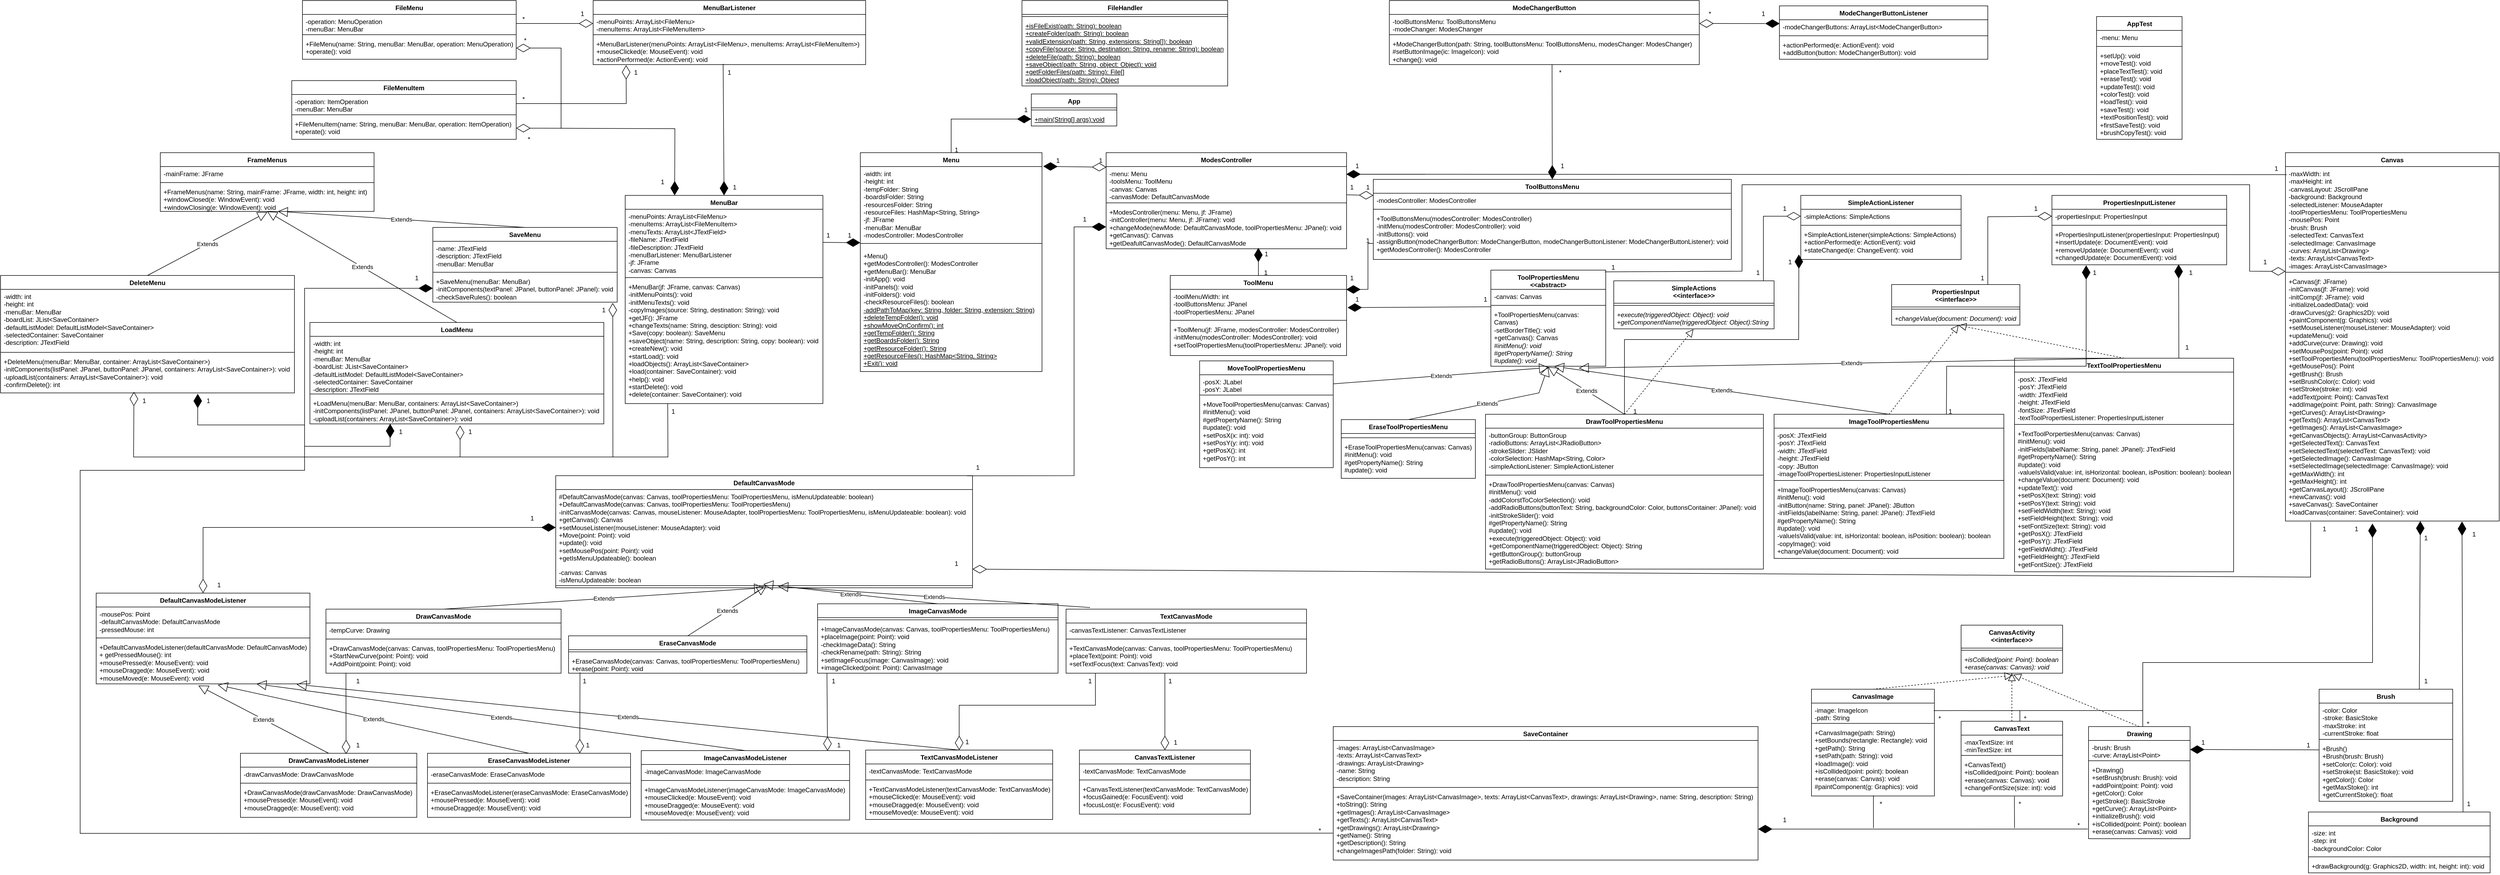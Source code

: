 <mxfile version="22.0.2" type="device">
  <diagram name="1 oldal" id="vkYnOVpS-YNGNv_plz2T">
    <mxGraphModel dx="4754" dy="2110" grid="1" gridSize="10" guides="1" tooltips="1" connect="1" arrows="1" fold="1" page="1" pageScale="1" pageWidth="1169" pageHeight="827" math="0" shadow="0">
      <root>
        <mxCell id="0" />
        <mxCell id="1" parent="0" />
        <mxCell id="06CYleWwD2QH_FGzXv3e-5" value="Menu" style="swimlane;fontStyle=1;align=center;verticalAlign=top;childLayout=stackLayout;horizontal=1;startSize=26;horizontalStack=0;resizeParent=1;resizeParentMax=0;resizeLast=0;collapsible=1;marginBottom=0;whiteSpace=wrap;html=1;" parent="1" vertex="1">
          <mxGeometry x="440" y="285" width="340" height="410" as="geometry" />
        </mxCell>
        <mxCell id="06CYleWwD2QH_FGzXv3e-6" value="-width: int&lt;br&gt;-height: int&lt;br&gt;-tempFolder: String&lt;br&gt;-boardsFolder: String&lt;br&gt;-resourcesFolder: String&lt;br&gt;-resourceFiles: HashMap&amp;lt;String, String&amp;gt;&lt;br&gt;-jf: JFrame&lt;br&gt;-menuBar: MenuBar&lt;br&gt;-modesController: ModesController" style="text;strokeColor=none;fillColor=none;align=left;verticalAlign=top;spacingLeft=4;spacingRight=4;overflow=hidden;rotatable=0;points=[[0,0.5],[1,0.5]];portConstraint=eastwest;whiteSpace=wrap;html=1;" parent="06CYleWwD2QH_FGzXv3e-5" vertex="1">
          <mxGeometry y="26" width="340" height="134" as="geometry" />
        </mxCell>
        <mxCell id="06CYleWwD2QH_FGzXv3e-7" value="" style="line;strokeWidth=1;fillColor=none;align=left;verticalAlign=middle;spacingTop=-1;spacingLeft=3;spacingRight=3;rotatable=0;labelPosition=right;points=[];portConstraint=eastwest;strokeColor=inherit;" parent="06CYleWwD2QH_FGzXv3e-5" vertex="1">
          <mxGeometry y="160" width="340" height="20" as="geometry" />
        </mxCell>
        <mxCell id="06CYleWwD2QH_FGzXv3e-8" value="+Menu()&lt;br&gt;+getModesController(): ModesController&lt;br&gt;+getMenuBar(): MenuBar&lt;br&gt;-initApp(): void&lt;br&gt;-initPanels(): void&lt;br&gt;-initFolders(): void&lt;br&gt;-checkResourceFiles(): boolean&lt;br&gt;&lt;u&gt;-addPathToMap(key: String, folder: String, extension: String)&lt;br&gt;+deleteTempFolder(): void&lt;br&gt;+showMoveOnConfirm(): int&lt;br&gt;+getTempFolder(): String&lt;br&gt;+getBoardsFolder(): String&lt;br&gt;+getResourceFolder(): String&lt;br&gt;+getResourceFiles(): HashMap&amp;lt;String, String&amp;gt;&lt;br&gt;+Exit(): void&lt;/u&gt;" style="text;strokeColor=none;fillColor=none;align=left;verticalAlign=top;spacingLeft=4;spacingRight=4;overflow=hidden;rotatable=0;points=[[0,0.5],[1,0.5]];portConstraint=eastwest;whiteSpace=wrap;html=1;" parent="06CYleWwD2QH_FGzXv3e-5" vertex="1">
          <mxGeometry y="180" width="340" height="230" as="geometry" />
        </mxCell>
        <mxCell id="06CYleWwD2QH_FGzXv3e-9" value="Canvas" style="swimlane;fontStyle=1;align=center;verticalAlign=top;childLayout=stackLayout;horizontal=1;startSize=26;horizontalStack=0;resizeParent=1;resizeParentMax=0;resizeLast=0;collapsible=1;marginBottom=0;whiteSpace=wrap;html=1;" parent="1" vertex="1">
          <mxGeometry x="3107" y="285" width="400" height="690" as="geometry" />
        </mxCell>
        <mxCell id="06CYleWwD2QH_FGzXv3e-10" value="-maxWidth: int&lt;br&gt;-maxHeight: int&lt;br&gt;-canvasLayout: JScrollPane&lt;br&gt;-background: Background&lt;br&gt;-selectedListener: MouseAdapter&lt;br&gt;-toolPropertiesMenu: ToolPropertiesMenu&lt;br&gt;-mousePos: Point&lt;br&gt;-brush: Brush&lt;br&gt;-selectedText: CanvasText&lt;br&gt;-selectedImage: CanvasImage&lt;br&gt;-curves: ArrayList&amp;lt;Drawing&amp;gt;&lt;br&gt;-texts: ArrayList&amp;lt;CanvasText&amp;gt;&lt;br&gt;-images: ArrayList&amp;lt;CanvasImage&amp;gt;" style="text;strokeColor=none;fillColor=none;align=left;verticalAlign=top;spacingLeft=4;spacingRight=4;overflow=hidden;rotatable=0;points=[[0,0.5],[1,0.5]];portConstraint=eastwest;whiteSpace=wrap;html=1;" parent="06CYleWwD2QH_FGzXv3e-9" vertex="1">
          <mxGeometry y="26" width="400" height="194" as="geometry" />
        </mxCell>
        <mxCell id="06CYleWwD2QH_FGzXv3e-11" value="" style="line;strokeWidth=1;fillColor=none;align=left;verticalAlign=middle;spacingTop=-1;spacingLeft=3;spacingRight=3;rotatable=0;labelPosition=right;points=[];portConstraint=eastwest;strokeColor=inherit;" parent="06CYleWwD2QH_FGzXv3e-9" vertex="1">
          <mxGeometry y="220" width="400" height="8" as="geometry" />
        </mxCell>
        <mxCell id="06CYleWwD2QH_FGzXv3e-12" value="+Canvas(jf: JFrame)&lt;br&gt;-initCanvas(jf: JFrame): void&lt;br&gt;-initComp(jf: JFrame): void&lt;br&gt;-initializeLoadedData(): void&lt;br&gt;-drawCurves(g2: Graphics2D): void&lt;br&gt;+paintComponent(g: Graphics): void&lt;br&gt;+setMouseListener(mouseListener: MouseAdapter): void&lt;br&gt;+updateMenu(): void&lt;br&gt;+addCurve(curve: Drawing): void&lt;br&gt;+setMousePos(point: Point): void&lt;br&gt;+setToolPropertiesMenu(toolPropertiesMenu: ToolPropertiesMenu): void&lt;br&gt;+getMousePos(): Point&lt;br&gt;+getBrush(): Brush&lt;br&gt;+setBrushColor(c: Color): void&lt;br&gt;+setStroke(stroke: int): void&lt;br&gt;+addText(point: Point): CanvasText&lt;br&gt;+addImage(point: Point, path: String): CanvasImage&lt;br&gt;+getCurves(): ArrayList&amp;lt;Drawing&amp;gt;&lt;br&gt;+getTexts(): ArrayList&amp;lt;CanvasText&amp;gt;&lt;br&gt;+getImages(): ArrayList&amp;lt;CanvasImage&amp;gt;&lt;br&gt;+getCanvasObjects(): ArrayList&amp;lt;CanvasActivity&amp;gt;&lt;br&gt;+getSelectedText(): CanvasText&lt;br&gt;+setSelectedText(selectedText: CanvasText): void&lt;br&gt;+getSelectedImage(): CanvasImage&lt;br&gt;+setSelectedImage(selectedImage: CanvasImage): void&lt;br&gt;+getMaxWidth(): int&lt;br&gt;+getMaxHeight(): int&lt;br&gt;+getCanvasLayout(): JScrollPane&lt;br&gt;+newCanvas(): void&lt;br&gt;+saveCanvas(): SaveContainer&lt;br&gt;+loadCanvas(container: SaveContainer): void" style="text;strokeColor=none;fillColor=none;align=left;verticalAlign=top;spacingLeft=4;spacingRight=4;overflow=hidden;rotatable=0;points=[[0,0.5],[1,0.5]];portConstraint=eastwest;whiteSpace=wrap;html=1;" parent="06CYleWwD2QH_FGzXv3e-9" vertex="1">
          <mxGeometry y="228" width="400" height="462" as="geometry" />
        </mxCell>
        <mxCell id="06CYleWwD2QH_FGzXv3e-13" value="" style="endArrow=diamondThin;endFill=1;endSize=24;html=1;rounded=0;entryX=0;entryY=0.5;entryDx=0;entryDy=0;exitX=0.5;exitY=0;exitDx=0;exitDy=0;" parent="1" source="06CYleWwD2QH_FGzXv3e-5" target="yGfBNsvwHdxXmqoeQfXI-25" edge="1">
          <mxGeometry width="160" relative="1" as="geometry">
            <mxPoint x="310" y="365" as="sourcePoint" />
            <mxPoint x="400" y="235" as="targetPoint" />
            <Array as="points">
              <mxPoint x="610" y="222" />
            </Array>
          </mxGeometry>
        </mxCell>
        <mxCell id="06CYleWwD2QH_FGzXv3e-15" value="1" style="text;html=1;strokeColor=none;fillColor=none;align=center;verticalAlign=middle;whiteSpace=wrap;rounded=0;" parent="1" vertex="1">
          <mxGeometry x="720" y="190" width="60" height="30" as="geometry" />
        </mxCell>
        <mxCell id="06CYleWwD2QH_FGzXv3e-16" value="1" style="text;html=1;strokeColor=none;fillColor=none;align=center;verticalAlign=middle;whiteSpace=wrap;rounded=0;" parent="1" vertex="1">
          <mxGeometry x="590" y="265" width="60" height="30" as="geometry" />
        </mxCell>
        <mxCell id="06CYleWwD2QH_FGzXv3e-17" value="ModesController" style="swimlane;fontStyle=1;align=center;verticalAlign=top;childLayout=stackLayout;horizontal=1;startSize=26;horizontalStack=0;resizeParent=1;resizeParentMax=0;resizeLast=0;collapsible=1;marginBottom=0;whiteSpace=wrap;html=1;" parent="1" vertex="1">
          <mxGeometry x="900" y="285" width="450" height="180" as="geometry" />
        </mxCell>
        <mxCell id="06CYleWwD2QH_FGzXv3e-18" value="-menu: Menu&lt;br&gt;-toolsMenu: ToolMenu&lt;br&gt;-canvas: Canvas&lt;br&gt;-canvasMode: DefaultCanvasMode" style="text;strokeColor=none;fillColor=none;align=left;verticalAlign=top;spacingLeft=4;spacingRight=4;overflow=hidden;rotatable=0;points=[[0,0.5],[1,0.5]];portConstraint=eastwest;whiteSpace=wrap;html=1;" parent="06CYleWwD2QH_FGzXv3e-17" vertex="1">
          <mxGeometry y="26" width="450" height="64" as="geometry" />
        </mxCell>
        <mxCell id="06CYleWwD2QH_FGzXv3e-19" value="" style="line;strokeWidth=1;fillColor=none;align=left;verticalAlign=middle;spacingTop=-1;spacingLeft=3;spacingRight=3;rotatable=0;labelPosition=right;points=[];portConstraint=eastwest;strokeColor=inherit;" parent="06CYleWwD2QH_FGzXv3e-17" vertex="1">
          <mxGeometry y="90" width="450" height="8" as="geometry" />
        </mxCell>
        <mxCell id="06CYleWwD2QH_FGzXv3e-20" value="+ModesController(menu: Menu, jf: JFrame)&lt;br&gt;-initController(menu: Menu, jf: JFrame): void&lt;br&gt;+changeMode(newMode: DefaultCanvasMode, toolPropertiesMenu: JPanel): void&lt;br&gt;+getCanvas(): Canvas&lt;br&gt;+getDeafultCanvasMode(): DefaultCanvasMode" style="text;strokeColor=none;fillColor=none;align=left;verticalAlign=top;spacingLeft=4;spacingRight=4;overflow=hidden;rotatable=0;points=[[0,0.5],[1,0.5]];portConstraint=eastwest;whiteSpace=wrap;html=1;" parent="06CYleWwD2QH_FGzXv3e-17" vertex="1">
          <mxGeometry y="98" width="450" height="82" as="geometry" />
        </mxCell>
        <mxCell id="06CYleWwD2QH_FGzXv3e-21" value="" style="endArrow=diamondThin;endFill=1;endSize=24;html=1;rounded=0;entryX=1.007;entryY=-0.003;entryDx=0;entryDy=0;entryPerimeter=0;exitX=0.001;exitY=0.151;exitDx=0;exitDy=0;exitPerimeter=0;startArrow=diamondThin;startFill=0;targetPerimeterSpacing=24;sourcePerimeterSpacing=6;strokeWidth=1;startSize=24;" parent="1" source="06CYleWwD2QH_FGzXv3e-17" target="06CYleWwD2QH_FGzXv3e-6" edge="1">
          <mxGeometry width="160" relative="1" as="geometry">
            <mxPoint x="680" y="375" as="sourcePoint" />
            <mxPoint x="840" y="375" as="targetPoint" />
          </mxGeometry>
        </mxCell>
        <mxCell id="06CYleWwD2QH_FGzXv3e-22" value="1" style="text;html=1;strokeColor=none;fillColor=none;align=center;verticalAlign=middle;whiteSpace=wrap;rounded=0;" parent="1" vertex="1">
          <mxGeometry x="780" y="285" width="60" height="30" as="geometry" />
        </mxCell>
        <mxCell id="06CYleWwD2QH_FGzXv3e-23" value="1" style="text;html=1;strokeColor=none;fillColor=none;align=center;verticalAlign=middle;whiteSpace=wrap;rounded=0;" parent="1" vertex="1">
          <mxGeometry x="860" y="285" width="60" height="30" as="geometry" />
        </mxCell>
        <mxCell id="06CYleWwD2QH_FGzXv3e-24" value="MenuBar" style="swimlane;fontStyle=1;align=center;verticalAlign=top;childLayout=stackLayout;horizontal=1;startSize=26;horizontalStack=0;resizeParent=1;resizeParentMax=0;resizeLast=0;collapsible=1;marginBottom=0;whiteSpace=wrap;html=1;" parent="1" vertex="1">
          <mxGeometry y="365" width="370" height="390" as="geometry" />
        </mxCell>
        <mxCell id="06CYleWwD2QH_FGzXv3e-25" value="-menuPoints: ArrayList&amp;lt;FileMenu&amp;gt;&lt;br&gt;-menuItems: ArrayList&amp;lt;FileMenuItem&amp;gt;&lt;br&gt;-menuTexts: ArrayList&amp;lt;JTextField&amp;gt;&lt;br&gt;-fileName: JTextField&lt;br&gt;-fileDescription: JTextField&lt;br&gt;-menuBarListener: MenuBarListener&lt;br&gt;-jf: JFrame&lt;br&gt;-canvas: Canvas" style="text;strokeColor=none;fillColor=none;align=left;verticalAlign=top;spacingLeft=4;spacingRight=4;overflow=hidden;rotatable=0;points=[[0,0.5],[1,0.5]];portConstraint=eastwest;whiteSpace=wrap;html=1;" parent="06CYleWwD2QH_FGzXv3e-24" vertex="1">
          <mxGeometry y="26" width="370" height="124" as="geometry" />
        </mxCell>
        <mxCell id="06CYleWwD2QH_FGzXv3e-26" value="" style="line;strokeWidth=1;fillColor=none;align=left;verticalAlign=middle;spacingTop=-1;spacingLeft=3;spacingRight=3;rotatable=0;labelPosition=right;points=[];portConstraint=eastwest;strokeColor=inherit;" parent="06CYleWwD2QH_FGzXv3e-24" vertex="1">
          <mxGeometry y="150" width="370" height="8" as="geometry" />
        </mxCell>
        <mxCell id="06CYleWwD2QH_FGzXv3e-27" value="+MenuBar(jf: JFrame, canvas: Canvas)&lt;br&gt;-initMenuPoints(): void&lt;br&gt;-initMenuTexts(): void&lt;br&gt;-copyImages(source: String, destination: String): void&lt;br&gt;+getJF(): JFrame&lt;br&gt;+changeTexts(name: String, desciption: String): void&lt;br&gt;+Save(copy: boolean): SaveMenu&lt;br&gt;+saveObject(name: String, description: String, copy: boolean): void&lt;br&gt;+createNew(): void&lt;br&gt;+startLoad(): void&lt;br&gt;+loadObjects(): ArrayList&amp;lt;SaveContainer&amp;gt;&lt;br&gt;+load(container: SaveContainer): void&lt;br&gt;+help(): void&lt;br&gt;+startDelete(): void&lt;br&gt;+delete(container: SaveContainer): void" style="text;strokeColor=none;fillColor=none;align=left;verticalAlign=top;spacingLeft=4;spacingRight=4;overflow=hidden;rotatable=0;points=[[0,0.5],[1,0.5]];portConstraint=eastwest;whiteSpace=wrap;html=1;" parent="06CYleWwD2QH_FGzXv3e-24" vertex="1">
          <mxGeometry y="158" width="370" height="232" as="geometry" />
        </mxCell>
        <mxCell id="06CYleWwD2QH_FGzXv3e-28" value="" style="endArrow=diamondThin;endFill=1;endSize=24;html=1;rounded=0;exitX=1;exitY=0.5;exitDx=0;exitDy=0;" parent="1" source="06CYleWwD2QH_FGzXv3e-25" target="06CYleWwD2QH_FGzXv3e-7" edge="1">
          <mxGeometry width="160" relative="1" as="geometry">
            <mxPoint x="350" y="405" as="sourcePoint" />
            <mxPoint x="440" y="455" as="targetPoint" />
          </mxGeometry>
        </mxCell>
        <mxCell id="06CYleWwD2QH_FGzXv3e-29" value="1" style="text;html=1;strokeColor=none;fillColor=none;align=center;verticalAlign=middle;whiteSpace=wrap;rounded=0;" parent="1" vertex="1">
          <mxGeometry x="350" y="425" width="60" height="30" as="geometry" />
        </mxCell>
        <mxCell id="06CYleWwD2QH_FGzXv3e-30" value="1" style="text;html=1;strokeColor=none;fillColor=none;align=center;verticalAlign=middle;whiteSpace=wrap;rounded=0;" parent="1" vertex="1">
          <mxGeometry x="390" y="425" width="60" height="30" as="geometry" />
        </mxCell>
        <mxCell id="06CYleWwD2QH_FGzXv3e-39" value="ToolMenu" style="swimlane;fontStyle=1;align=center;verticalAlign=top;childLayout=stackLayout;horizontal=1;startSize=26;horizontalStack=0;resizeParent=1;resizeParentMax=0;resizeLast=0;collapsible=1;marginBottom=0;whiteSpace=wrap;html=1;" parent="1" vertex="1">
          <mxGeometry x="1020" y="515" width="330" height="150" as="geometry" />
        </mxCell>
        <mxCell id="06CYleWwD2QH_FGzXv3e-40" value="-toolMenuWidth: int&lt;br style=&quot;border-color: var(--border-color);&quot;&gt;-toolButtonsMenu: JPanel&lt;br style=&quot;border-color: var(--border-color);&quot;&gt;-toolPropertiesMenu: JPanel" style="text;strokeColor=none;fillColor=none;align=left;verticalAlign=top;spacingLeft=4;spacingRight=4;overflow=hidden;rotatable=0;points=[[0,0.5],[1,0.5]];portConstraint=eastwest;whiteSpace=wrap;html=1;" parent="06CYleWwD2QH_FGzXv3e-39" vertex="1">
          <mxGeometry y="26" width="330" height="54" as="geometry" />
        </mxCell>
        <mxCell id="06CYleWwD2QH_FGzXv3e-41" value="" style="line;strokeWidth=1;fillColor=none;align=left;verticalAlign=middle;spacingTop=-1;spacingLeft=3;spacingRight=3;rotatable=0;labelPosition=right;points=[];portConstraint=eastwest;strokeColor=inherit;" parent="06CYleWwD2QH_FGzXv3e-39" vertex="1">
          <mxGeometry y="80" width="330" height="8" as="geometry" />
        </mxCell>
        <mxCell id="06CYleWwD2QH_FGzXv3e-42" value="+ToolMenu(jf: JFrame, modesController: ModesController)&lt;br style=&quot;border-color: var(--border-color);&quot;&gt;-initMenu(modesController: ModesController): void&lt;br style=&quot;border-color: var(--border-color);&quot;&gt;+setToolPropertiesMenu(toolPropertiesMenu: JPanel): void" style="text;strokeColor=none;fillColor=none;align=left;verticalAlign=top;spacingLeft=4;spacingRight=4;overflow=hidden;rotatable=0;points=[[0,0.5],[1,0.5]];portConstraint=eastwest;whiteSpace=wrap;html=1;" parent="06CYleWwD2QH_FGzXv3e-39" vertex="1">
          <mxGeometry y="88" width="330" height="62" as="geometry" />
        </mxCell>
        <mxCell id="3h1K6vkqa3FwPNgJ7DBt-4" value="" style="endArrow=diamondThin;endFill=1;endSize=24;html=1;rounded=0;exitX=0.006;exitY=0.078;exitDx=0;exitDy=0;exitPerimeter=0;entryX=0.999;entryY=0.224;entryDx=0;entryDy=0;entryPerimeter=0;" parent="1" source="06CYleWwD2QH_FGzXv3e-10" target="06CYleWwD2QH_FGzXv3e-18" edge="1">
          <mxGeometry width="160" relative="1" as="geometry">
            <mxPoint x="2488.88" y="324.932" as="sourcePoint" />
            <mxPoint x="1415.556" y="325" as="targetPoint" />
          </mxGeometry>
        </mxCell>
        <mxCell id="3h1K6vkqa3FwPNgJ7DBt-5" value="1" style="text;html=1;strokeColor=none;fillColor=none;align=center;verticalAlign=middle;whiteSpace=wrap;rounded=0;" parent="1" vertex="1">
          <mxGeometry x="1340" y="295" width="60" height="30" as="geometry" />
        </mxCell>
        <mxCell id="3h1K6vkqa3FwPNgJ7DBt-6" value="1" style="text;html=1;strokeColor=none;fillColor=none;align=center;verticalAlign=middle;whiteSpace=wrap;rounded=0;" parent="1" vertex="1">
          <mxGeometry x="3060" y="300" width="60" height="30" as="geometry" />
        </mxCell>
        <mxCell id="3h1K6vkqa3FwPNgJ7DBt-7" value="DefaultCanvasMode" style="swimlane;fontStyle=1;align=center;verticalAlign=top;childLayout=stackLayout;horizontal=1;startSize=26;horizontalStack=0;resizeParent=1;resizeParentMax=0;resizeLast=0;collapsible=1;marginBottom=0;whiteSpace=wrap;html=1;" parent="1" vertex="1">
          <mxGeometry x="-130" y="890" width="780" height="210" as="geometry" />
        </mxCell>
        <mxCell id="3h1K6vkqa3FwPNgJ7DBt-10" value="#DefaultCanvasMode(canvas: Canvas, toolPropertiesMenu: ToolPropertiesMenu, isMenuUpdateable: boolean)&lt;br&gt;+DefaultCanvasMode(canvas: Canvas, toolPropertiesMenu: ToolPropertiesMenu)&lt;br&gt;-initCanvasMode(canvas: Canvas, mouseListener: MouseAdapter, toolPropertiesMenu: ToolPropertiesMenu, isMenuUpdateable: boolean): void&lt;br&gt;+getCanvas(): Canvas&lt;br&gt;+setMouseListener(mouseListener: MouseAdapter): void&lt;br&gt;+Move(point: Point): void&lt;br&gt;+update(): void&lt;br&gt;+setMousePos(point: Point): void&lt;br&gt;+getIsMenuUpdateable(): boolean" style="text;strokeColor=none;fillColor=none;align=left;verticalAlign=top;spacingLeft=4;spacingRight=4;overflow=hidden;rotatable=0;points=[[0,0.5],[1,0.5]];portConstraint=eastwest;whiteSpace=wrap;html=1;" parent="3h1K6vkqa3FwPNgJ7DBt-7" vertex="1">
          <mxGeometry y="26" width="780" height="142" as="geometry" />
        </mxCell>
        <mxCell id="3h1K6vkqa3FwPNgJ7DBt-8" value="-canvas: Canvas&lt;br&gt;-isMenuUpdateable: boolean" style="text;strokeColor=none;fillColor=none;align=left;verticalAlign=top;spacingLeft=4;spacingRight=4;overflow=hidden;rotatable=0;points=[[0,0.5],[1,0.5]];portConstraint=eastwest;whiteSpace=wrap;html=1;" parent="3h1K6vkqa3FwPNgJ7DBt-7" vertex="1">
          <mxGeometry y="168" width="780" height="34" as="geometry" />
        </mxCell>
        <mxCell id="3h1K6vkqa3FwPNgJ7DBt-9" value="" style="line;strokeWidth=1;fillColor=none;align=left;verticalAlign=middle;spacingTop=-1;spacingLeft=3;spacingRight=3;rotatable=0;labelPosition=right;points=[];portConstraint=eastwest;strokeColor=inherit;" parent="3h1K6vkqa3FwPNgJ7DBt-7" vertex="1">
          <mxGeometry y="202" width="780" height="8" as="geometry" />
        </mxCell>
        <mxCell id="3h1K6vkqa3FwPNgJ7DBt-14" value="" style="endArrow=diamondThin;endFill=0;endSize=24;html=1;rounded=0;entryX=1;entryY=0.209;entryDx=0;entryDy=0;entryPerimeter=0;exitX=0.118;exitY=1.004;exitDx=0;exitDy=0;exitPerimeter=0;" parent="1" source="06CYleWwD2QH_FGzXv3e-12" target="3h1K6vkqa3FwPNgJ7DBt-8" edge="1">
          <mxGeometry width="160" relative="1" as="geometry">
            <mxPoint x="2540" y="1060" as="sourcePoint" />
            <mxPoint x="1210" y="1020" as="targetPoint" />
            <Array as="points">
              <mxPoint x="3154" y="1080" />
            </Array>
          </mxGeometry>
        </mxCell>
        <mxCell id="3h1K6vkqa3FwPNgJ7DBt-15" value="1" style="text;html=1;strokeColor=none;fillColor=none;align=center;verticalAlign=middle;whiteSpace=wrap;rounded=0;" parent="1" vertex="1">
          <mxGeometry x="590" y="1040" width="60" height="30" as="geometry" />
        </mxCell>
        <mxCell id="3h1K6vkqa3FwPNgJ7DBt-16" value="1" style="text;html=1;strokeColor=none;fillColor=none;align=center;verticalAlign=middle;whiteSpace=wrap;rounded=0;" parent="1" vertex="1">
          <mxGeometry x="3150" y="975" width="60" height="30" as="geometry" />
        </mxCell>
        <mxCell id="3h1K6vkqa3FwPNgJ7DBt-17" value="DrawCanvasMode" style="swimlane;fontStyle=1;align=center;verticalAlign=top;childLayout=stackLayout;horizontal=1;startSize=26;horizontalStack=0;resizeParent=1;resizeParentMax=0;resizeLast=0;collapsible=1;marginBottom=0;whiteSpace=wrap;html=1;" parent="1" vertex="1">
          <mxGeometry x="-560" y="1140" width="440" height="120" as="geometry" />
        </mxCell>
        <mxCell id="3h1K6vkqa3FwPNgJ7DBt-18" value="-tempCurve: Drawing" style="text;strokeColor=none;fillColor=none;align=left;verticalAlign=top;spacingLeft=4;spacingRight=4;overflow=hidden;rotatable=0;points=[[0,0.5],[1,0.5]];portConstraint=eastwest;whiteSpace=wrap;html=1;" parent="3h1K6vkqa3FwPNgJ7DBt-17" vertex="1">
          <mxGeometry y="26" width="440" height="26" as="geometry" />
        </mxCell>
        <mxCell id="3h1K6vkqa3FwPNgJ7DBt-19" value="" style="line;strokeWidth=1;fillColor=none;align=left;verticalAlign=middle;spacingTop=-1;spacingLeft=3;spacingRight=3;rotatable=0;labelPosition=right;points=[];portConstraint=eastwest;strokeColor=inherit;" parent="3h1K6vkqa3FwPNgJ7DBt-17" vertex="1">
          <mxGeometry y="52" width="440" height="8" as="geometry" />
        </mxCell>
        <mxCell id="3h1K6vkqa3FwPNgJ7DBt-20" value="+DrawCanvasMode(canvas: Canvas, toolPropertiesMenu: ToolPropertiesMenu)&lt;br&gt;+StartNewCurve(point: Point): void&lt;br&gt;+AddPoint(point: Point): void" style="text;strokeColor=none;fillColor=none;align=left;verticalAlign=top;spacingLeft=4;spacingRight=4;overflow=hidden;rotatable=0;points=[[0,0.5],[1,0.5]];portConstraint=eastwest;whiteSpace=wrap;html=1;" parent="3h1K6vkqa3FwPNgJ7DBt-17" vertex="1">
          <mxGeometry y="60" width="440" height="60" as="geometry" />
        </mxCell>
        <mxCell id="3h1K6vkqa3FwPNgJ7DBt-21" value="Extends" style="endArrow=block;endSize=16;endFill=0;html=1;rounded=0;exitX=0.5;exitY=0;exitDx=0;exitDy=0;entryX=0.5;entryY=1;entryDx=0;entryDy=0;" parent="1" source="3h1K6vkqa3FwPNgJ7DBt-17" target="3h1K6vkqa3FwPNgJ7DBt-7" edge="1">
          <mxGeometry width="160" relative="1" as="geometry">
            <mxPoint x="245" y="1147" as="sourcePoint" />
            <mxPoint x="535" y="1057" as="targetPoint" />
          </mxGeometry>
        </mxCell>
        <mxCell id="3h1K6vkqa3FwPNgJ7DBt-22" value="EraseCanvasMode" style="swimlane;fontStyle=1;align=center;verticalAlign=top;childLayout=stackLayout;horizontal=1;startSize=26;horizontalStack=0;resizeParent=1;resizeParentMax=0;resizeLast=0;collapsible=1;marginBottom=0;whiteSpace=wrap;html=1;" parent="1" vertex="1">
          <mxGeometry x="-106" y="1190" width="446" height="70" as="geometry" />
        </mxCell>
        <mxCell id="3h1K6vkqa3FwPNgJ7DBt-24" value="" style="line;strokeWidth=1;fillColor=none;align=left;verticalAlign=middle;spacingTop=-1;spacingLeft=3;spacingRight=3;rotatable=0;labelPosition=right;points=[];portConstraint=eastwest;strokeColor=inherit;" parent="3h1K6vkqa3FwPNgJ7DBt-22" vertex="1">
          <mxGeometry y="26" width="446" height="8" as="geometry" />
        </mxCell>
        <mxCell id="3h1K6vkqa3FwPNgJ7DBt-25" value="+EraseCanvasMode(canvas: Canvas, toolPropertiesMenu: ToolPropertiesMenu)&lt;br&gt;+erase(point: Point): void" style="text;strokeColor=none;fillColor=none;align=left;verticalAlign=top;spacingLeft=4;spacingRight=4;overflow=hidden;rotatable=0;points=[[0,0.5],[1,0.5]];portConstraint=eastwest;whiteSpace=wrap;html=1;" parent="3h1K6vkqa3FwPNgJ7DBt-22" vertex="1">
          <mxGeometry y="34" width="446" height="36" as="geometry" />
        </mxCell>
        <mxCell id="3h1K6vkqa3FwPNgJ7DBt-26" value="Extends" style="endArrow=block;endSize=16;endFill=0;html=1;rounded=0;exitX=0.5;exitY=0;exitDx=0;exitDy=0;entryX=0.506;entryY=0.545;entryDx=0;entryDy=0;entryPerimeter=0;" parent="1" source="3h1K6vkqa3FwPNgJ7DBt-22" target="3h1K6vkqa3FwPNgJ7DBt-9" edge="1">
          <mxGeometry width="160" relative="1" as="geometry">
            <mxPoint x="615" y="1117" as="sourcePoint" />
            <mxPoint x="220" y="1010" as="targetPoint" />
          </mxGeometry>
        </mxCell>
        <mxCell id="3h1K6vkqa3FwPNgJ7DBt-27" value="ImageCanvasMode" style="swimlane;fontStyle=1;align=center;verticalAlign=top;childLayout=stackLayout;horizontal=1;startSize=26;horizontalStack=0;resizeParent=1;resizeParentMax=0;resizeLast=0;collapsible=1;marginBottom=0;whiteSpace=wrap;html=1;" parent="1" vertex="1">
          <mxGeometry x="360" y="1130" width="450" height="130" as="geometry" />
        </mxCell>
        <mxCell id="3h1K6vkqa3FwPNgJ7DBt-29" value="" style="line;strokeWidth=1;fillColor=none;align=left;verticalAlign=middle;spacingTop=-1;spacingLeft=3;spacingRight=3;rotatable=0;labelPosition=right;points=[];portConstraint=eastwest;strokeColor=inherit;" parent="3h1K6vkqa3FwPNgJ7DBt-27" vertex="1">
          <mxGeometry y="26" width="450" height="8" as="geometry" />
        </mxCell>
        <mxCell id="3h1K6vkqa3FwPNgJ7DBt-30" value="+ImageCanvasMode(canvas: Canvas, toolPropertiesMenu: ToolPropertiesMenu)&lt;br&gt;+placeImage(point: Point): void&lt;br&gt;-checkImageData(): String&lt;br&gt;-checkRename(path: String): String&lt;br&gt;+setImageFocus(image: CanvasImage): void&lt;br&gt;+imageClicked(point: Point): CanvasImage" style="text;strokeColor=none;fillColor=none;align=left;verticalAlign=top;spacingLeft=4;spacingRight=4;overflow=hidden;rotatable=0;points=[[0,0.5],[1,0.5]];portConstraint=eastwest;whiteSpace=wrap;html=1;" parent="3h1K6vkqa3FwPNgJ7DBt-27" vertex="1">
          <mxGeometry y="34" width="450" height="96" as="geometry" />
        </mxCell>
        <mxCell id="3h1K6vkqa3FwPNgJ7DBt-31" value="Extends" style="endArrow=block;endSize=16;endFill=0;html=1;rounded=0;exitX=0.5;exitY=0;exitDx=0;exitDy=0;entryX=0.498;entryY=1.038;entryDx=0;entryDy=0;entryPerimeter=0;" parent="1" source="3h1K6vkqa3FwPNgJ7DBt-27" target="3h1K6vkqa3FwPNgJ7DBt-8" edge="1">
          <mxGeometry width="160" relative="1" as="geometry">
            <mxPoint x="425" y="1007" as="sourcePoint" />
            <mxPoint x="875" y="1047" as="targetPoint" />
          </mxGeometry>
        </mxCell>
        <mxCell id="3h1K6vkqa3FwPNgJ7DBt-33" value="TextCanvasMode" style="swimlane;fontStyle=1;align=center;verticalAlign=top;childLayout=stackLayout;horizontal=1;startSize=26;horizontalStack=0;resizeParent=1;resizeParentMax=0;resizeLast=0;collapsible=1;marginBottom=0;whiteSpace=wrap;html=1;" parent="1" vertex="1">
          <mxGeometry x="825" y="1140" width="450" height="120" as="geometry" />
        </mxCell>
        <mxCell id="3h1K6vkqa3FwPNgJ7DBt-34" value="-canvasTextListener: CanvasTextListener" style="text;strokeColor=none;fillColor=none;align=left;verticalAlign=top;spacingLeft=4;spacingRight=4;overflow=hidden;rotatable=0;points=[[0,0.5],[1,0.5]];portConstraint=eastwest;whiteSpace=wrap;html=1;" parent="3h1K6vkqa3FwPNgJ7DBt-33" vertex="1">
          <mxGeometry y="26" width="450" height="26" as="geometry" />
        </mxCell>
        <mxCell id="3h1K6vkqa3FwPNgJ7DBt-35" value="" style="line;strokeWidth=1;fillColor=none;align=left;verticalAlign=middle;spacingTop=-1;spacingLeft=3;spacingRight=3;rotatable=0;labelPosition=right;points=[];portConstraint=eastwest;strokeColor=inherit;" parent="3h1K6vkqa3FwPNgJ7DBt-33" vertex="1">
          <mxGeometry y="52" width="450" height="8" as="geometry" />
        </mxCell>
        <mxCell id="3h1K6vkqa3FwPNgJ7DBt-36" value="+TextCanvasMode(canvas: Canvas, toolPropertiesMenu: ToolPropertiesMenu)&lt;br&gt;+placeText(point: Point): void&lt;br&gt;+setTextFocus(text: CanvasText): void" style="text;strokeColor=none;fillColor=none;align=left;verticalAlign=top;spacingLeft=4;spacingRight=4;overflow=hidden;rotatable=0;points=[[0,0.5],[1,0.5]];portConstraint=eastwest;whiteSpace=wrap;html=1;" parent="3h1K6vkqa3FwPNgJ7DBt-33" vertex="1">
          <mxGeometry y="60" width="450" height="60" as="geometry" />
        </mxCell>
        <mxCell id="3h1K6vkqa3FwPNgJ7DBt-37" value="Extends" style="endArrow=block;endSize=16;endFill=0;html=1;rounded=0;exitX=0.5;exitY=0;exitDx=0;exitDy=0;entryX=0.534;entryY=0.673;entryDx=0;entryDy=0;entryPerimeter=0;" parent="1" target="3h1K6vkqa3FwPNgJ7DBt-9" edge="1">
          <mxGeometry width="160" relative="1" as="geometry">
            <mxPoint x="870" y="1137" as="sourcePoint" />
            <mxPoint x="645" y="1067" as="targetPoint" />
          </mxGeometry>
        </mxCell>
        <mxCell id="3h1K6vkqa3FwPNgJ7DBt-38" value="" style="endArrow=diamondThin;endFill=1;endSize=24;html=1;rounded=0;entryX=0.633;entryY=0.978;entryDx=0;entryDy=0;entryPerimeter=0;exitX=0.5;exitY=0;exitDx=0;exitDy=0;" parent="1" source="06CYleWwD2QH_FGzXv3e-39" target="06CYleWwD2QH_FGzXv3e-20" edge="1">
          <mxGeometry width="160" relative="1" as="geometry">
            <mxPoint x="1120" y="485" as="sourcePoint" />
            <mxPoint x="1280" y="485" as="targetPoint" />
          </mxGeometry>
        </mxCell>
        <mxCell id="3h1K6vkqa3FwPNgJ7DBt-39" value="1" style="text;html=1;strokeColor=none;fillColor=none;align=center;verticalAlign=middle;whiteSpace=wrap;rounded=0;" parent="1" vertex="1">
          <mxGeometry x="1170" y="460" width="60" height="30" as="geometry" />
        </mxCell>
        <mxCell id="3h1K6vkqa3FwPNgJ7DBt-40" value="1" style="text;html=1;strokeColor=none;fillColor=none;align=center;verticalAlign=middle;whiteSpace=wrap;rounded=0;" parent="1" vertex="1">
          <mxGeometry x="1169" y="495" width="60" height="30" as="geometry" />
        </mxCell>
        <mxCell id="3h1K6vkqa3FwPNgJ7DBt-41" value="" style="endArrow=diamondThin;endFill=1;endSize=24;html=1;rounded=0;exitX=0.987;exitY=0.001;exitDx=0;exitDy=0;entryX=0;entryY=0.5;entryDx=0;entryDy=0;exitPerimeter=0;" parent="1" source="3h1K6vkqa3FwPNgJ7DBt-7" target="06CYleWwD2QH_FGzXv3e-20" edge="1">
          <mxGeometry width="160" relative="1" as="geometry">
            <mxPoint x="675" y="545" as="sourcePoint" />
            <mxPoint x="880" y="425" as="targetPoint" />
            <Array as="points">
              <mxPoint x="840" y="890" />
              <mxPoint x="840" y="424" />
            </Array>
          </mxGeometry>
        </mxCell>
        <mxCell id="3h1K6vkqa3FwPNgJ7DBt-42" value="1" style="text;html=1;strokeColor=none;fillColor=none;align=center;verticalAlign=middle;whiteSpace=wrap;rounded=0;" parent="1" vertex="1">
          <mxGeometry x="830" y="395" width="60" height="30" as="geometry" />
        </mxCell>
        <mxCell id="3h1K6vkqa3FwPNgJ7DBt-43" value="1" style="text;html=1;strokeColor=none;fillColor=none;align=center;verticalAlign=middle;whiteSpace=wrap;rounded=0;" parent="1" vertex="1">
          <mxGeometry x="630" y="860" width="60" height="30" as="geometry" />
        </mxCell>
        <mxCell id="3h1K6vkqa3FwPNgJ7DBt-44" value="ToolButtonsMenu" style="swimlane;fontStyle=1;align=center;verticalAlign=top;childLayout=stackLayout;horizontal=1;startSize=26;horizontalStack=0;resizeParent=1;resizeParentMax=0;resizeLast=0;collapsible=1;marginBottom=0;whiteSpace=wrap;html=1;" parent="1" vertex="1">
          <mxGeometry x="1400" y="335" width="670" height="150" as="geometry" />
        </mxCell>
        <mxCell id="3h1K6vkqa3FwPNgJ7DBt-45" value="-modesController: ModesController" style="text;strokeColor=none;fillColor=none;align=left;verticalAlign=top;spacingLeft=4;spacingRight=4;overflow=hidden;rotatable=0;points=[[0,0.5],[1,0.5]];portConstraint=eastwest;whiteSpace=wrap;html=1;" parent="3h1K6vkqa3FwPNgJ7DBt-44" vertex="1">
          <mxGeometry y="26" width="670" height="26" as="geometry" />
        </mxCell>
        <mxCell id="3h1K6vkqa3FwPNgJ7DBt-46" value="" style="line;strokeWidth=1;fillColor=none;align=left;verticalAlign=middle;spacingTop=-1;spacingLeft=3;spacingRight=3;rotatable=0;labelPosition=right;points=[];portConstraint=eastwest;strokeColor=inherit;" parent="3h1K6vkqa3FwPNgJ7DBt-44" vertex="1">
          <mxGeometry y="52" width="670" height="8" as="geometry" />
        </mxCell>
        <mxCell id="3h1K6vkqa3FwPNgJ7DBt-47" value="+ToolButtonsMenu(modesController: ModesController)&lt;br&gt;-initMenu(modesController: ModesController): void&lt;br&gt;-initButtons(): void&lt;br&gt;-assignButton(modeChangerButton: ModeChangerButton, modeChangerButtonListener: ModeChangerButtonListener): void&lt;br&gt;+getModesController(): ModesController" style="text;strokeColor=none;fillColor=none;align=left;verticalAlign=top;spacingLeft=4;spacingRight=4;overflow=hidden;rotatable=0;points=[[0,0.5],[1,0.5]];portConstraint=eastwest;whiteSpace=wrap;html=1;" parent="3h1K6vkqa3FwPNgJ7DBt-44" vertex="1">
          <mxGeometry y="60" width="670" height="90" as="geometry" />
        </mxCell>
        <mxCell id="3h1K6vkqa3FwPNgJ7DBt-48" value="" style="endArrow=diamondThin;endFill=0;endSize=24;html=1;rounded=0;" parent="1" edge="1">
          <mxGeometry width="160" relative="1" as="geometry">
            <mxPoint x="1350.0" y="363.909" as="sourcePoint" />
            <mxPoint x="1400" y="365" as="targetPoint" />
          </mxGeometry>
        </mxCell>
        <mxCell id="3h1K6vkqa3FwPNgJ7DBt-49" value="1" style="text;html=1;strokeColor=none;fillColor=none;align=center;verticalAlign=middle;whiteSpace=wrap;rounded=0;" parent="1" vertex="1">
          <mxGeometry x="1330" y="335" width="60" height="30" as="geometry" />
        </mxCell>
        <mxCell id="3h1K6vkqa3FwPNgJ7DBt-50" value="1" style="text;html=1;strokeColor=none;fillColor=none;align=center;verticalAlign=middle;whiteSpace=wrap;rounded=0;" parent="1" vertex="1">
          <mxGeometry x="1360" y="335" width="60" height="30" as="geometry" />
        </mxCell>
        <mxCell id="3h1K6vkqa3FwPNgJ7DBt-51" value="" style="endArrow=diamondThin;endFill=1;endSize=24;html=1;rounded=0;entryX=0.998;entryY=0.005;entryDx=0;entryDy=0;entryPerimeter=0;" parent="1" target="06CYleWwD2QH_FGzXv3e-40" edge="1">
          <mxGeometry width="160" relative="1" as="geometry">
            <mxPoint x="1400" y="455" as="sourcePoint" />
            <mxPoint x="1380" y="605" as="targetPoint" />
            <Array as="points">
              <mxPoint x="1390" y="455" />
              <mxPoint x="1390" y="541" />
            </Array>
          </mxGeometry>
        </mxCell>
        <mxCell id="3h1K6vkqa3FwPNgJ7DBt-52" value="1" style="text;html=1;strokeColor=none;fillColor=none;align=center;verticalAlign=middle;whiteSpace=wrap;rounded=0;" parent="1" vertex="1">
          <mxGeometry x="1330" y="505" width="60" height="30" as="geometry" />
        </mxCell>
        <mxCell id="3h1K6vkqa3FwPNgJ7DBt-53" value="1" style="text;html=1;strokeColor=none;fillColor=none;align=center;verticalAlign=middle;whiteSpace=wrap;rounded=0;" parent="1" vertex="1">
          <mxGeometry x="1360" y="435" width="60" height="30" as="geometry" />
        </mxCell>
        <mxCell id="3h1K6vkqa3FwPNgJ7DBt-54" value="ToolPropertiesMenu&lt;br&gt;&amp;lt;&amp;lt;abstract&amp;gt;" style="swimlane;fontStyle=1;align=center;verticalAlign=top;childLayout=stackLayout;horizontal=1;startSize=36;horizontalStack=0;resizeParent=1;resizeParentMax=0;resizeLast=0;collapsible=1;marginBottom=0;whiteSpace=wrap;html=1;" parent="1" vertex="1">
          <mxGeometry x="1620" y="505" width="215" height="180" as="geometry" />
        </mxCell>
        <mxCell id="3h1K6vkqa3FwPNgJ7DBt-55" value="-canvas: Canvas" style="text;strokeColor=none;fillColor=none;align=left;verticalAlign=top;spacingLeft=4;spacingRight=4;overflow=hidden;rotatable=0;points=[[0,0.5],[1,0.5]];portConstraint=eastwest;whiteSpace=wrap;html=1;" parent="3h1K6vkqa3FwPNgJ7DBt-54" vertex="1">
          <mxGeometry y="36" width="215" height="26" as="geometry" />
        </mxCell>
        <mxCell id="3h1K6vkqa3FwPNgJ7DBt-56" value="" style="line;strokeWidth=1;fillColor=none;align=left;verticalAlign=middle;spacingTop=-1;spacingLeft=3;spacingRight=3;rotatable=0;labelPosition=right;points=[];portConstraint=eastwest;strokeColor=inherit;" parent="3h1K6vkqa3FwPNgJ7DBt-54" vertex="1">
          <mxGeometry y="62" width="215" height="8" as="geometry" />
        </mxCell>
        <mxCell id="3h1K6vkqa3FwPNgJ7DBt-57" value="+ToolPropertiesMenu(canvas: Canvas)&lt;br&gt;-setBorderTitle(): void&lt;br&gt;+getCanvas(): Canvas&lt;br&gt;&lt;i&gt;#initMenu(): void&lt;br&gt;#getPropertyName(): String&lt;br&gt;#update(): void&lt;/i&gt;" style="text;strokeColor=none;fillColor=none;align=left;verticalAlign=top;spacingLeft=4;spacingRight=4;overflow=hidden;rotatable=0;points=[[0,0.5],[1,0.5]];portConstraint=eastwest;whiteSpace=wrap;html=1;" parent="3h1K6vkqa3FwPNgJ7DBt-54" vertex="1">
          <mxGeometry y="70" width="215" height="110" as="geometry" />
        </mxCell>
        <mxCell id="3h1K6vkqa3FwPNgJ7DBt-58" value="" style="endArrow=diamondThin;endFill=0;endSize=24;html=1;rounded=0;entryX=0.003;entryY=0.161;entryDx=0;entryDy=0;entryPerimeter=0;exitX=0.999;exitY=0.12;exitDx=0;exitDy=0;exitPerimeter=0;" parent="1" edge="1">
          <mxGeometry width="160" relative="1" as="geometry">
            <mxPoint x="1833.585" y="508.2" as="sourcePoint" />
            <mxPoint x="3107" y="507.382" as="targetPoint" />
            <Array as="points">
              <mxPoint x="2090" y="507" />
              <mxPoint x="2090" y="345" />
              <mxPoint x="3040" y="345" />
              <mxPoint x="3040" y="507" />
            </Array>
          </mxGeometry>
        </mxCell>
        <mxCell id="3h1K6vkqa3FwPNgJ7DBt-59" value="1" style="text;html=1;strokeColor=none;fillColor=none;align=center;verticalAlign=middle;whiteSpace=wrap;rounded=0;" parent="1" vertex="1">
          <mxGeometry x="1818.8" y="485" width="60" height="30" as="geometry" />
        </mxCell>
        <mxCell id="3h1K6vkqa3FwPNgJ7DBt-60" value="1" style="text;html=1;strokeColor=none;fillColor=none;align=center;verticalAlign=middle;whiteSpace=wrap;rounded=0;" parent="1" vertex="1">
          <mxGeometry x="3038.8" y="475" width="60" height="30" as="geometry" />
        </mxCell>
        <mxCell id="3h1K6vkqa3FwPNgJ7DBt-61" value="" style="endArrow=diamondThin;endFill=1;endSize=24;html=1;rounded=0;entryX=1.006;entryY=0.358;entryDx=0;entryDy=0;entryPerimeter=0;exitX=0.003;exitY=-0.013;exitDx=0;exitDy=0;exitPerimeter=0;" parent="1" source="3h1K6vkqa3FwPNgJ7DBt-57" edge="1">
          <mxGeometry width="160" relative="1" as="geometry">
            <mxPoint x="1530" y="555" as="sourcePoint" />
            <mxPoint x="1351.98" y="575.196" as="targetPoint" />
          </mxGeometry>
        </mxCell>
        <mxCell id="3h1K6vkqa3FwPNgJ7DBt-62" value="1" style="text;html=1;strokeColor=none;fillColor=none;align=center;verticalAlign=middle;whiteSpace=wrap;rounded=0;" parent="1" vertex="1">
          <mxGeometry x="1340" y="545" width="60" height="30" as="geometry" />
        </mxCell>
        <mxCell id="3h1K6vkqa3FwPNgJ7DBt-63" value="1" style="text;html=1;strokeColor=none;fillColor=none;align=center;verticalAlign=middle;whiteSpace=wrap;rounded=0;" parent="1" vertex="1">
          <mxGeometry x="1580" y="545" width="60" height="30" as="geometry" />
        </mxCell>
        <mxCell id="3h1K6vkqa3FwPNgJ7DBt-64" value="MoveToolPropertiesMenu" style="swimlane;fontStyle=1;align=center;verticalAlign=top;childLayout=stackLayout;horizontal=1;startSize=26;horizontalStack=0;resizeParent=1;resizeParentMax=0;resizeLast=0;collapsible=1;marginBottom=0;whiteSpace=wrap;html=1;" parent="1" vertex="1">
          <mxGeometry x="1075" y="675" width="250" height="200" as="geometry" />
        </mxCell>
        <mxCell id="3h1K6vkqa3FwPNgJ7DBt-65" value="-posX: JLabel&lt;br&gt;-posY: JLabel" style="text;strokeColor=none;fillColor=none;align=left;verticalAlign=top;spacingLeft=4;spacingRight=4;overflow=hidden;rotatable=0;points=[[0,0.5],[1,0.5]];portConstraint=eastwest;whiteSpace=wrap;html=1;" parent="3h1K6vkqa3FwPNgJ7DBt-64" vertex="1">
          <mxGeometry y="26" width="250" height="34" as="geometry" />
        </mxCell>
        <mxCell id="3h1K6vkqa3FwPNgJ7DBt-66" value="" style="line;strokeWidth=1;fillColor=none;align=left;verticalAlign=middle;spacingTop=-1;spacingLeft=3;spacingRight=3;rotatable=0;labelPosition=right;points=[];portConstraint=eastwest;strokeColor=inherit;" parent="3h1K6vkqa3FwPNgJ7DBt-64" vertex="1">
          <mxGeometry y="60" width="250" height="8" as="geometry" />
        </mxCell>
        <mxCell id="3h1K6vkqa3FwPNgJ7DBt-67" value="+MoveToolPropertiesMenu(canvas: Canvas)&lt;br&gt;#initMenu(): void&lt;br&gt;#getPropertyName(): String&lt;br&gt;#update(): void&lt;br&gt;+setPosX(x: int): void&lt;br&gt;+setPosY(y: int): void&lt;br&gt;+getPosX(): int&lt;br&gt;+getPosY(): int" style="text;strokeColor=none;fillColor=none;align=left;verticalAlign=top;spacingLeft=4;spacingRight=4;overflow=hidden;rotatable=0;points=[[0,0.5],[1,0.5]];portConstraint=eastwest;whiteSpace=wrap;html=1;" parent="3h1K6vkqa3FwPNgJ7DBt-64" vertex="1">
          <mxGeometry y="68" width="250" height="132" as="geometry" />
        </mxCell>
        <mxCell id="3h1K6vkqa3FwPNgJ7DBt-68" value="EraseToolPropertiesMenu" style="swimlane;fontStyle=1;align=center;verticalAlign=top;childLayout=stackLayout;horizontal=1;startSize=26;horizontalStack=0;resizeParent=1;resizeParentMax=0;resizeLast=0;collapsible=1;marginBottom=0;whiteSpace=wrap;html=1;" parent="1" vertex="1">
          <mxGeometry x="1340" y="785" width="251" height="110" as="geometry" />
        </mxCell>
        <mxCell id="3h1K6vkqa3FwPNgJ7DBt-69" value="&lt;br&gt;" style="text;strokeColor=none;fillColor=none;align=left;verticalAlign=top;spacingLeft=4;spacingRight=4;overflow=hidden;rotatable=0;points=[[0,0.5],[1,0.5]];portConstraint=eastwest;whiteSpace=wrap;html=1;" parent="3h1K6vkqa3FwPNgJ7DBt-68" vertex="1">
          <mxGeometry y="26" width="251" height="4" as="geometry" />
        </mxCell>
        <mxCell id="3h1K6vkqa3FwPNgJ7DBt-70" value="" style="line;strokeWidth=1;fillColor=none;align=left;verticalAlign=middle;spacingTop=-1;spacingLeft=3;spacingRight=3;rotatable=0;labelPosition=right;points=[];portConstraint=eastwest;strokeColor=inherit;" parent="3h1K6vkqa3FwPNgJ7DBt-68" vertex="1">
          <mxGeometry y="30" width="251" height="8" as="geometry" />
        </mxCell>
        <mxCell id="3h1K6vkqa3FwPNgJ7DBt-71" value="+EraseToolPropertiesMenu(canvas: Canvas)&lt;br&gt;#initMenu(): void&lt;br&gt;#getPropertyName(): String&lt;br&gt;#update(): void" style="text;strokeColor=none;fillColor=none;align=left;verticalAlign=top;spacingLeft=4;spacingRight=4;overflow=hidden;rotatable=0;points=[[0,0.5],[1,0.5]];portConstraint=eastwest;whiteSpace=wrap;html=1;" parent="3h1K6vkqa3FwPNgJ7DBt-68" vertex="1">
          <mxGeometry y="38" width="251" height="72" as="geometry" />
        </mxCell>
        <mxCell id="3h1K6vkqa3FwPNgJ7DBt-72" value="DrawToolPropertiesMenu" style="swimlane;fontStyle=1;align=center;verticalAlign=top;childLayout=stackLayout;horizontal=1;startSize=26;horizontalStack=0;resizeParent=1;resizeParentMax=0;resizeLast=0;collapsible=1;marginBottom=0;whiteSpace=wrap;html=1;" parent="1" vertex="1">
          <mxGeometry x="1610" y="775" width="520" height="290" as="geometry" />
        </mxCell>
        <mxCell id="3h1K6vkqa3FwPNgJ7DBt-73" value="-buttonGroup: ButtonGroup&lt;br&gt;-radioButtons: ArrayList&amp;lt;JRadioButton&amp;gt;&lt;br&gt;-strokeSlider: JSlider&lt;br&gt;-colorSelection: HashMap&amp;lt;String, Color&amp;gt;&lt;br&gt;-simpleActionListener: SimpleActionListener" style="text;strokeColor=none;fillColor=none;align=left;verticalAlign=top;spacingLeft=4;spacingRight=4;overflow=hidden;rotatable=0;points=[[0,0.5],[1,0.5]];portConstraint=eastwest;whiteSpace=wrap;html=1;" parent="3h1K6vkqa3FwPNgJ7DBt-72" vertex="1">
          <mxGeometry y="26" width="520" height="84" as="geometry" />
        </mxCell>
        <mxCell id="3h1K6vkqa3FwPNgJ7DBt-74" value="" style="line;strokeWidth=1;fillColor=none;align=left;verticalAlign=middle;spacingTop=-1;spacingLeft=3;spacingRight=3;rotatable=0;labelPosition=right;points=[];portConstraint=eastwest;strokeColor=inherit;" parent="3h1K6vkqa3FwPNgJ7DBt-72" vertex="1">
          <mxGeometry y="110" width="520" height="8" as="geometry" />
        </mxCell>
        <mxCell id="3h1K6vkqa3FwPNgJ7DBt-75" value="+DrawToolPropertiesMenu(canvas: Canvas)&lt;br&gt;#initMenu(): void&lt;br&gt;-addColorstToColorSelection(): void&lt;br&gt;-addRadioButtons(buttonText: String, backgroundColor: Color, buttonsContainer: JPanel): void&lt;br&gt;-initStrokeSlider(): void&lt;br&gt;#getPropertyName(): String&lt;br&gt;#update(): void&lt;br&gt;+execute(triggeredObject: Object): void&lt;br&gt;+getComponentName(triggeredObject: Object): String&lt;br&gt;+getButtonGroup(): buttonGroup&lt;br&gt;+getRadioButtons(): ArrayList&amp;lt;JRadioButton&amp;gt;" style="text;strokeColor=none;fillColor=none;align=left;verticalAlign=top;spacingLeft=4;spacingRight=4;overflow=hidden;rotatable=0;points=[[0,0.5],[1,0.5]];portConstraint=eastwest;whiteSpace=wrap;html=1;" parent="3h1K6vkqa3FwPNgJ7DBt-72" vertex="1">
          <mxGeometry y="118" width="520" height="172" as="geometry" />
        </mxCell>
        <mxCell id="3h1K6vkqa3FwPNgJ7DBt-76" value="ImageToolPropertiesMenu" style="swimlane;fontStyle=1;align=center;verticalAlign=top;childLayout=stackLayout;horizontal=1;startSize=26;horizontalStack=0;resizeParent=1;resizeParentMax=0;resizeLast=0;collapsible=1;marginBottom=0;whiteSpace=wrap;html=1;" parent="1" vertex="1">
          <mxGeometry x="2150" y="775" width="430" height="270" as="geometry" />
        </mxCell>
        <mxCell id="3h1K6vkqa3FwPNgJ7DBt-77" value="-posX: JTextField&lt;br&gt;-posY: JTextField&lt;br&gt;-width: JTextField&lt;br&gt;-height: JTextField&lt;br&gt;-copy: JButton&lt;br&gt;-imageToolPropertiesListener: PropertiesInputListener" style="text;strokeColor=none;fillColor=none;align=left;verticalAlign=top;spacingLeft=4;spacingRight=4;overflow=hidden;rotatable=0;points=[[0,0.5],[1,0.5]];portConstraint=eastwest;whiteSpace=wrap;html=1;" parent="3h1K6vkqa3FwPNgJ7DBt-76" vertex="1">
          <mxGeometry y="26" width="430" height="94" as="geometry" />
        </mxCell>
        <mxCell id="3h1K6vkqa3FwPNgJ7DBt-78" value="" style="line;strokeWidth=1;fillColor=none;align=left;verticalAlign=middle;spacingTop=-1;spacingLeft=3;spacingRight=3;rotatable=0;labelPosition=right;points=[];portConstraint=eastwest;strokeColor=inherit;" parent="3h1K6vkqa3FwPNgJ7DBt-76" vertex="1">
          <mxGeometry y="120" width="430" height="8" as="geometry" />
        </mxCell>
        <mxCell id="3h1K6vkqa3FwPNgJ7DBt-79" value="+ImageToolPropertiesMenu(canvas: Canvas)&lt;br&gt;#initMenu(): void&lt;br&gt;-initButton(name: String, panel: JPanel): JButton&lt;br&gt;-initFields(labelName: String, panel: JPanel): JTextField&lt;br&gt;#getPropertyName(): String&lt;br&gt;#update(): void&lt;br&gt;-valueIsValid(value: int, isHorizontal: boolean, isPosition: boolean): boolean&lt;br&gt;-copyImage(): void&lt;br&gt;+changeValue(document: Document): void&amp;nbsp;" style="text;strokeColor=none;fillColor=none;align=left;verticalAlign=top;spacingLeft=4;spacingRight=4;overflow=hidden;rotatable=0;points=[[0,0.5],[1,0.5]];portConstraint=eastwest;whiteSpace=wrap;html=1;" parent="3h1K6vkqa3FwPNgJ7DBt-76" vertex="1">
          <mxGeometry y="128" width="430" height="142" as="geometry" />
        </mxCell>
        <mxCell id="3h1K6vkqa3FwPNgJ7DBt-80" value="SimpleActions&lt;br&gt;&amp;lt;&amp;lt;interface&amp;gt;&amp;gt;" style="swimlane;fontStyle=1;align=center;verticalAlign=top;childLayout=stackLayout;horizontal=1;startSize=42;horizontalStack=0;resizeParent=1;resizeParentMax=0;resizeLast=0;collapsible=1;marginBottom=0;whiteSpace=wrap;html=1;" parent="1" vertex="1">
          <mxGeometry x="1850" y="525" width="300" height="90" as="geometry" />
        </mxCell>
        <mxCell id="3h1K6vkqa3FwPNgJ7DBt-82" value="" style="line;strokeWidth=1;fillColor=none;align=left;verticalAlign=middle;spacingTop=-1;spacingLeft=3;spacingRight=3;rotatable=0;labelPosition=right;points=[];portConstraint=eastwest;strokeColor=inherit;" parent="3h1K6vkqa3FwPNgJ7DBt-80" vertex="1">
          <mxGeometry y="42" width="300" height="8" as="geometry" />
        </mxCell>
        <mxCell id="3h1K6vkqa3FwPNgJ7DBt-83" value="&lt;i&gt;+execute(triggeredObject: Object): void&lt;br&gt;+getComponentName(triggeredObject: Object):String&lt;br&gt;&lt;/i&gt;" style="text;strokeColor=none;fillColor=none;align=left;verticalAlign=top;spacingLeft=4;spacingRight=4;overflow=hidden;rotatable=0;points=[[0,0.5],[1,0.5]];portConstraint=eastwest;whiteSpace=wrap;html=1;" parent="3h1K6vkqa3FwPNgJ7DBt-80" vertex="1">
          <mxGeometry y="50" width="300" height="40" as="geometry" />
        </mxCell>
        <mxCell id="3h1K6vkqa3FwPNgJ7DBt-84" value="TextToolPropertiesMenu" style="swimlane;fontStyle=1;align=center;verticalAlign=top;childLayout=stackLayout;horizontal=1;startSize=26;horizontalStack=0;resizeParent=1;resizeParentMax=0;resizeLast=0;collapsible=1;marginBottom=0;whiteSpace=wrap;html=1;" parent="1" vertex="1">
          <mxGeometry x="2600" y="670" width="410" height="400" as="geometry" />
        </mxCell>
        <mxCell id="3h1K6vkqa3FwPNgJ7DBt-85" value="-posX: JTextField&lt;br&gt;-posY: JTextField&lt;br&gt;-width: JTextField&lt;br&gt;-height: JTextField&lt;br&gt;-fontSize: JTextField&lt;br&gt;-textToolPropertiesListener: PropertiesInputListener" style="text;strokeColor=none;fillColor=none;align=left;verticalAlign=top;spacingLeft=4;spacingRight=4;overflow=hidden;rotatable=0;points=[[0,0.5],[1,0.5]];portConstraint=eastwest;whiteSpace=wrap;html=1;" parent="3h1K6vkqa3FwPNgJ7DBt-84" vertex="1">
          <mxGeometry y="26" width="410" height="94" as="geometry" />
        </mxCell>
        <mxCell id="3h1K6vkqa3FwPNgJ7DBt-86" value="" style="line;strokeWidth=1;fillColor=none;align=left;verticalAlign=middle;spacingTop=-1;spacingLeft=3;spacingRight=3;rotatable=0;labelPosition=right;points=[];portConstraint=eastwest;strokeColor=inherit;" parent="3h1K6vkqa3FwPNgJ7DBt-84" vertex="1">
          <mxGeometry y="120" width="410" height="8" as="geometry" />
        </mxCell>
        <mxCell id="3h1K6vkqa3FwPNgJ7DBt-87" value="+TextToolPorpertiesMenu(canvas: Canvas)&lt;br&gt;#initMenu(): void&lt;br&gt;-initFields(labelName: String, panel: JPanel): JTextField&lt;br&gt;#getPropertyName(): String&lt;br&gt;#update(): void&lt;br&gt;-valueIsValid(value: int, isHorizontal: boolean, isPosition: boolean): boolean&lt;br&gt;+changeValue(document: Document): void&lt;br&gt;+updateText(): void&lt;br&gt;+setPosX(text: String): void&lt;br&gt;+setPosY(text: String): void&lt;br&gt;+setFieldWidth(text: String): void&lt;br&gt;+setFieldHeight(text: String): void&lt;br&gt;+setFontSize(text: String): void&lt;br&gt;+getPosX(): JTextField&lt;br&gt;+getPosY(): JTextField&lt;br&gt;+getFieldWidht(): JTextField&lt;br&gt;+getFieldHeight(): JTextField&lt;br&gt;+getFontSize(): JTextField" style="text;strokeColor=none;fillColor=none;align=left;verticalAlign=top;spacingLeft=4;spacingRight=4;overflow=hidden;rotatable=0;points=[[0,0.5],[1,0.5]];portConstraint=eastwest;whiteSpace=wrap;html=1;" parent="3h1K6vkqa3FwPNgJ7DBt-84" vertex="1">
          <mxGeometry y="128" width="410" height="272" as="geometry" />
        </mxCell>
        <mxCell id="3h1K6vkqa3FwPNgJ7DBt-88" value="PropertiesInput&lt;br&gt;&amp;lt;&amp;lt;interface&amp;gt;&amp;gt;" style="swimlane;fontStyle=1;align=center;verticalAlign=top;childLayout=stackLayout;horizontal=1;startSize=42;horizontalStack=0;resizeParent=1;resizeParentMax=0;resizeLast=0;collapsible=1;marginBottom=0;whiteSpace=wrap;html=1;" parent="1" vertex="1">
          <mxGeometry x="2370" y="532" width="240" height="76" as="geometry" />
        </mxCell>
        <mxCell id="3h1K6vkqa3FwPNgJ7DBt-90" value="" style="line;strokeWidth=1;fillColor=none;align=left;verticalAlign=middle;spacingTop=-1;spacingLeft=3;spacingRight=3;rotatable=0;labelPosition=right;points=[];portConstraint=eastwest;strokeColor=inherit;" parent="3h1K6vkqa3FwPNgJ7DBt-88" vertex="1">
          <mxGeometry y="42" width="240" height="8" as="geometry" />
        </mxCell>
        <mxCell id="3h1K6vkqa3FwPNgJ7DBt-91" value="&lt;i&gt;+changeValue(document: Document): void&lt;/i&gt;" style="text;strokeColor=none;fillColor=none;align=left;verticalAlign=top;spacingLeft=4;spacingRight=4;overflow=hidden;rotatable=0;points=[[0,0.5],[1,0.5]];portConstraint=eastwest;whiteSpace=wrap;html=1;" parent="3h1K6vkqa3FwPNgJ7DBt-88" vertex="1">
          <mxGeometry y="50" width="240" height="26" as="geometry" />
        </mxCell>
        <mxCell id="3h1K6vkqa3FwPNgJ7DBt-92" value="Extends" style="endArrow=block;endSize=16;endFill=0;html=1;rounded=0;exitX=1;exitY=0.5;exitDx=0;exitDy=0;entryX=0.506;entryY=1.023;entryDx=0;entryDy=0;entryPerimeter=0;" parent="1" source="3h1K6vkqa3FwPNgJ7DBt-65" target="3h1K6vkqa3FwPNgJ7DBt-57" edge="1">
          <mxGeometry width="160" relative="1" as="geometry">
            <mxPoint x="1630" y="545" as="sourcePoint" />
            <mxPoint x="1790" y="545" as="targetPoint" />
          </mxGeometry>
        </mxCell>
        <mxCell id="3h1K6vkqa3FwPNgJ7DBt-93" value="Extends" style="endArrow=block;endSize=16;endFill=0;html=1;rounded=0;exitX=0.5;exitY=0;exitDx=0;exitDy=0;entryX=0.498;entryY=1.003;entryDx=0;entryDy=0;entryPerimeter=0;" parent="1" source="3h1K6vkqa3FwPNgJ7DBt-68" target="3h1K6vkqa3FwPNgJ7DBt-57" edge="1">
          <mxGeometry width="160" relative="1" as="geometry">
            <mxPoint x="1630" y="545" as="sourcePoint" />
            <mxPoint x="1730" y="695" as="targetPoint" />
            <Array as="points">
              <mxPoint x="1710" y="735" />
            </Array>
          </mxGeometry>
        </mxCell>
        <mxCell id="3h1K6vkqa3FwPNgJ7DBt-94" value="Extends" style="endArrow=block;endSize=16;endFill=0;html=1;rounded=0;exitX=0.5;exitY=0;exitDx=0;exitDy=0;entryX=0.497;entryY=1.012;entryDx=0;entryDy=0;entryPerimeter=0;" parent="1" source="3h1K6vkqa3FwPNgJ7DBt-72" target="3h1K6vkqa3FwPNgJ7DBt-57" edge="1">
          <mxGeometry width="160" relative="1" as="geometry">
            <mxPoint x="1740" y="575" as="sourcePoint" />
            <mxPoint x="1900" y="575" as="targetPoint" />
          </mxGeometry>
        </mxCell>
        <mxCell id="3h1K6vkqa3FwPNgJ7DBt-96" value="Extends" style="endArrow=block;endSize=16;endFill=0;html=1;rounded=0;exitX=0.5;exitY=0;exitDx=0;exitDy=0;entryX=0.55;entryY=1.002;entryDx=0;entryDy=0;entryPerimeter=0;" parent="1" source="3h1K6vkqa3FwPNgJ7DBt-76" target="3h1K6vkqa3FwPNgJ7DBt-57" edge="1">
          <mxGeometry width="160" relative="1" as="geometry">
            <mxPoint x="1940" y="575" as="sourcePoint" />
            <mxPoint x="1730" y="685" as="targetPoint" />
          </mxGeometry>
        </mxCell>
        <mxCell id="3h1K6vkqa3FwPNgJ7DBt-97" value="Extends" style="endArrow=block;endSize=16;endFill=0;html=1;rounded=0;exitX=0.5;exitY=0;exitDx=0;exitDy=0;entryX=0.766;entryY=1.032;entryDx=0;entryDy=0;entryPerimeter=0;" parent="1" source="3h1K6vkqa3FwPNgJ7DBt-84" target="3h1K6vkqa3FwPNgJ7DBt-57" edge="1">
          <mxGeometry width="160" relative="1" as="geometry">
            <mxPoint x="2280" y="565" as="sourcePoint" />
            <mxPoint x="2440" y="565" as="targetPoint" />
          </mxGeometry>
        </mxCell>
        <mxCell id="3h1K6vkqa3FwPNgJ7DBt-100" value="SimpleActionListener" style="swimlane;fontStyle=1;align=center;verticalAlign=top;childLayout=stackLayout;horizontal=1;startSize=26;horizontalStack=0;resizeParent=1;resizeParentMax=0;resizeLast=0;collapsible=1;marginBottom=0;whiteSpace=wrap;html=1;" parent="1" vertex="1">
          <mxGeometry x="2200" y="365" width="300" height="120" as="geometry" />
        </mxCell>
        <mxCell id="3h1K6vkqa3FwPNgJ7DBt-101" value="-simpleActions: SimpleActions" style="text;strokeColor=none;fillColor=none;align=left;verticalAlign=top;spacingLeft=4;spacingRight=4;overflow=hidden;rotatable=0;points=[[0,0.5],[1,0.5]];portConstraint=eastwest;whiteSpace=wrap;html=1;" parent="3h1K6vkqa3FwPNgJ7DBt-100" vertex="1">
          <mxGeometry y="26" width="300" height="26" as="geometry" />
        </mxCell>
        <mxCell id="3h1K6vkqa3FwPNgJ7DBt-102" value="" style="line;strokeWidth=1;fillColor=none;align=left;verticalAlign=middle;spacingTop=-1;spacingLeft=3;spacingRight=3;rotatable=0;labelPosition=right;points=[];portConstraint=eastwest;strokeColor=inherit;" parent="3h1K6vkqa3FwPNgJ7DBt-100" vertex="1">
          <mxGeometry y="52" width="300" height="8" as="geometry" />
        </mxCell>
        <mxCell id="3h1K6vkqa3FwPNgJ7DBt-103" value="+SimpleActionListener(simpleActions: SimpleActions)&lt;br&gt;+actionPerformed(e: ActionEvent): void&lt;br&gt;+stateChanged(e: ChangeEvent): void" style="text;strokeColor=none;fillColor=none;align=left;verticalAlign=top;spacingLeft=4;spacingRight=4;overflow=hidden;rotatable=0;points=[[0,0.5],[1,0.5]];portConstraint=eastwest;whiteSpace=wrap;html=1;" parent="3h1K6vkqa3FwPNgJ7DBt-100" vertex="1">
          <mxGeometry y="60" width="300" height="60" as="geometry" />
        </mxCell>
        <mxCell id="3h1K6vkqa3FwPNgJ7DBt-104" value="" style="endArrow=diamondThin;endFill=1;endSize=24;html=1;rounded=0;exitX=0.5;exitY=0;exitDx=0;exitDy=0;entryX=-0.012;entryY=0.843;entryDx=0;entryDy=0;entryPerimeter=0;" parent="1" source="3h1K6vkqa3FwPNgJ7DBt-72" target="3h1K6vkqa3FwPNgJ7DBt-103" edge="1">
          <mxGeometry width="160" relative="1" as="geometry">
            <mxPoint x="1950" y="705" as="sourcePoint" />
            <mxPoint x="2160" y="635" as="targetPoint" />
            <Array as="points">
              <mxPoint x="1870" y="635" />
              <mxPoint x="2196" y="635" />
            </Array>
          </mxGeometry>
        </mxCell>
        <mxCell id="3h1K6vkqa3FwPNgJ7DBt-105" value="1" style="text;html=1;strokeColor=none;fillColor=none;align=center;verticalAlign=middle;whiteSpace=wrap;rounded=0;" parent="1" vertex="1">
          <mxGeometry x="1860" y="755" width="60" height="30" as="geometry" />
        </mxCell>
        <mxCell id="3h1K6vkqa3FwPNgJ7DBt-106" value="1" style="text;html=1;strokeColor=none;fillColor=none;align=center;verticalAlign=middle;whiteSpace=wrap;rounded=0;" parent="1" vertex="1">
          <mxGeometry x="2150" y="475" width="60" height="30" as="geometry" />
        </mxCell>
        <mxCell id="3h1K6vkqa3FwPNgJ7DBt-107" value="PropertiesInputListener" style="swimlane;fontStyle=1;align=center;verticalAlign=top;childLayout=stackLayout;horizontal=1;startSize=26;horizontalStack=0;resizeParent=1;resizeParentMax=0;resizeLast=0;collapsible=1;marginBottom=0;whiteSpace=wrap;html=1;" parent="1" vertex="1">
          <mxGeometry x="2670" y="365" width="327" height="130" as="geometry" />
        </mxCell>
        <mxCell id="3h1K6vkqa3FwPNgJ7DBt-108" value="-propertiesInput: PropertiesInput" style="text;strokeColor=none;fillColor=none;align=left;verticalAlign=top;spacingLeft=4;spacingRight=4;overflow=hidden;rotatable=0;points=[[0,0.5],[1,0.5]];portConstraint=eastwest;whiteSpace=wrap;html=1;" parent="3h1K6vkqa3FwPNgJ7DBt-107" vertex="1">
          <mxGeometry y="26" width="327" height="26" as="geometry" />
        </mxCell>
        <mxCell id="3h1K6vkqa3FwPNgJ7DBt-109" value="" style="line;strokeWidth=1;fillColor=none;align=left;verticalAlign=middle;spacingTop=-1;spacingLeft=3;spacingRight=3;rotatable=0;labelPosition=right;points=[];portConstraint=eastwest;strokeColor=inherit;" parent="3h1K6vkqa3FwPNgJ7DBt-107" vertex="1">
          <mxGeometry y="52" width="327" height="8" as="geometry" />
        </mxCell>
        <mxCell id="3h1K6vkqa3FwPNgJ7DBt-110" value="+PropertiesInputListener(propertiesInput: PropertiesInput)&lt;br&gt;+insertUpdate(e: DocumentEvent): void&lt;br&gt;+removeUpdate(e: DocumentEvent): void&lt;br&gt;+changedUpdate(e: DocumentEvent): void" style="text;strokeColor=none;fillColor=none;align=left;verticalAlign=top;spacingLeft=4;spacingRight=4;overflow=hidden;rotatable=0;points=[[0,0.5],[1,0.5]];portConstraint=eastwest;whiteSpace=wrap;html=1;" parent="3h1K6vkqa3FwPNgJ7DBt-107" vertex="1">
          <mxGeometry y="60" width="327" height="70" as="geometry" />
        </mxCell>
        <mxCell id="3h1K6vkqa3FwPNgJ7DBt-111" value="" style="endArrow=diamondThin;endFill=0;endSize=24;html=1;rounded=0;entryX=0;entryY=0.5;entryDx=0;entryDy=0;exitX=0.75;exitY=0;exitDx=0;exitDy=0;" parent="1" source="3h1K6vkqa3FwPNgJ7DBt-80" target="3h1K6vkqa3FwPNgJ7DBt-101" edge="1">
          <mxGeometry width="160" relative="1" as="geometry">
            <mxPoint x="2170" y="445" as="sourcePoint" />
            <mxPoint x="2330" y="445" as="targetPoint" />
            <Array as="points">
              <mxPoint x="2130" y="525" />
              <mxPoint x="2130" y="404" />
            </Array>
          </mxGeometry>
        </mxCell>
        <mxCell id="3h1K6vkqa3FwPNgJ7DBt-112" value="1" style="text;html=1;strokeColor=none;fillColor=none;align=center;verticalAlign=middle;whiteSpace=wrap;rounded=0;" parent="1" vertex="1">
          <mxGeometry x="2140" y="375" width="60" height="30" as="geometry" />
        </mxCell>
        <mxCell id="3h1K6vkqa3FwPNgJ7DBt-113" value="1" style="text;html=1;strokeColor=none;fillColor=none;align=center;verticalAlign=middle;whiteSpace=wrap;rounded=0;" parent="1" vertex="1">
          <mxGeometry x="2090" y="495" width="60" height="30" as="geometry" />
        </mxCell>
        <mxCell id="3h1K6vkqa3FwPNgJ7DBt-114" value="" style="endArrow=diamondThin;endFill=1;endSize=24;html=1;rounded=0;entryX=0.725;entryY=0.988;entryDx=0;entryDy=0;entryPerimeter=0;exitX=0.75;exitY=0;exitDx=0;exitDy=0;" parent="1" source="3h1K6vkqa3FwPNgJ7DBt-84" target="3h1K6vkqa3FwPNgJ7DBt-110" edge="1">
          <mxGeometry width="160" relative="1" as="geometry">
            <mxPoint x="2450" y="685" as="sourcePoint" />
            <mxPoint x="2610" y="685" as="targetPoint" />
          </mxGeometry>
        </mxCell>
        <mxCell id="3h1K6vkqa3FwPNgJ7DBt-115" value="1" style="text;html=1;strokeColor=none;fillColor=none;align=center;verticalAlign=middle;whiteSpace=wrap;rounded=0;" parent="1" vertex="1">
          <mxGeometry x="2900" y="495" width="60" height="30" as="geometry" />
        </mxCell>
        <mxCell id="3h1K6vkqa3FwPNgJ7DBt-116" value="1" style="text;html=1;strokeColor=none;fillColor=none;align=center;verticalAlign=middle;whiteSpace=wrap;rounded=0;" parent="1" vertex="1">
          <mxGeometry x="2893" y="635" width="60" height="30" as="geometry" />
        </mxCell>
        <mxCell id="3h1K6vkqa3FwPNgJ7DBt-117" value="" style="endArrow=diamondThin;endFill=1;endSize=24;html=1;rounded=0;entryX=0.196;entryY=1.013;entryDx=0;entryDy=0;entryPerimeter=0;exitX=0.75;exitY=0;exitDx=0;exitDy=0;" parent="1" source="3h1K6vkqa3FwPNgJ7DBt-76" target="3h1K6vkqa3FwPNgJ7DBt-110" edge="1">
          <mxGeometry width="160" relative="1" as="geometry">
            <mxPoint x="2680" y="645" as="sourcePoint" />
            <mxPoint x="2840" y="645" as="targetPoint" />
            <Array as="points">
              <mxPoint x="2473" y="685" />
              <mxPoint x="2734" y="685" />
            </Array>
          </mxGeometry>
        </mxCell>
        <mxCell id="3h1K6vkqa3FwPNgJ7DBt-118" value="1" style="text;html=1;strokeColor=none;fillColor=none;align=center;verticalAlign=middle;whiteSpace=wrap;rounded=0;" parent="1" vertex="1">
          <mxGeometry x="2720" y="495" width="60" height="30" as="geometry" />
        </mxCell>
        <mxCell id="3h1K6vkqa3FwPNgJ7DBt-119" value="1" style="text;html=1;strokeColor=none;fillColor=none;align=center;verticalAlign=middle;whiteSpace=wrap;rounded=0;" parent="1" vertex="1">
          <mxGeometry x="2450" y="755" width="60" height="30" as="geometry" />
        </mxCell>
        <mxCell id="3h1K6vkqa3FwPNgJ7DBt-122" value="" style="endArrow=diamondThin;endFill=0;endSize=24;html=1;rounded=0;entryX=0;entryY=0.5;entryDx=0;entryDy=0;exitX=0.75;exitY=0;exitDx=0;exitDy=0;" parent="1" source="3h1K6vkqa3FwPNgJ7DBt-88" target="3h1K6vkqa3FwPNgJ7DBt-108" edge="1">
          <mxGeometry width="160" relative="1" as="geometry">
            <mxPoint x="2620" y="565" as="sourcePoint" />
            <mxPoint x="2780" y="565" as="targetPoint" />
            <Array as="points">
              <mxPoint x="2550" y="405" />
            </Array>
          </mxGeometry>
        </mxCell>
        <mxCell id="3h1K6vkqa3FwPNgJ7DBt-123" value="1" style="text;html=1;strokeColor=none;fillColor=none;align=center;verticalAlign=middle;whiteSpace=wrap;rounded=0;" parent="1" vertex="1">
          <mxGeometry x="2610" y="375" width="60" height="30" as="geometry" />
        </mxCell>
        <mxCell id="3h1K6vkqa3FwPNgJ7DBt-124" value="1" style="text;html=1;strokeColor=none;fillColor=none;align=center;verticalAlign=middle;whiteSpace=wrap;rounded=0;" parent="1" vertex="1">
          <mxGeometry x="2510" y="505" width="60" height="30" as="geometry" />
        </mxCell>
        <mxCell id="aREsN4qQP1gwLBzV2-ML-1" value="SaveMenu" style="swimlane;fontStyle=1;align=center;verticalAlign=top;childLayout=stackLayout;horizontal=1;startSize=26;horizontalStack=0;resizeParent=1;resizeParentMax=0;resizeLast=0;collapsible=1;marginBottom=0;whiteSpace=wrap;html=1;" parent="1" vertex="1">
          <mxGeometry x="-360" y="425" width="345" height="140" as="geometry" />
        </mxCell>
        <mxCell id="aREsN4qQP1gwLBzV2-ML-2" value="-name: JTextField&lt;br&gt;-description: JTextField&lt;br&gt;-menuBar: MenuBar" style="text;strokeColor=none;fillColor=none;align=left;verticalAlign=top;spacingLeft=4;spacingRight=4;overflow=hidden;rotatable=0;points=[[0,0.5],[1,0.5]];portConstraint=eastwest;whiteSpace=wrap;html=1;" parent="aREsN4qQP1gwLBzV2-ML-1" vertex="1">
          <mxGeometry y="26" width="345" height="54" as="geometry" />
        </mxCell>
        <mxCell id="aREsN4qQP1gwLBzV2-ML-3" value="" style="line;strokeWidth=1;fillColor=none;align=left;verticalAlign=middle;spacingTop=-1;spacingLeft=3;spacingRight=3;rotatable=0;labelPosition=right;points=[];portConstraint=eastwest;strokeColor=inherit;" parent="aREsN4qQP1gwLBzV2-ML-1" vertex="1">
          <mxGeometry y="80" width="345" height="8" as="geometry" />
        </mxCell>
        <mxCell id="aREsN4qQP1gwLBzV2-ML-4" value="+SaveMenu(menuBar: MenuBar)&lt;br&gt;-initComponents(textPanel: JPanel, buttonPanel: JPanel): void&lt;br&gt;-checkSaveRules(): boolean&lt;br&gt;" style="text;strokeColor=none;fillColor=none;align=left;verticalAlign=top;spacingLeft=4;spacingRight=4;overflow=hidden;rotatable=0;points=[[0,0.5],[1,0.5]];portConstraint=eastwest;whiteSpace=wrap;html=1;" parent="aREsN4qQP1gwLBzV2-ML-1" vertex="1">
          <mxGeometry y="88" width="345" height="52" as="geometry" />
        </mxCell>
        <mxCell id="aREsN4qQP1gwLBzV2-ML-5" value="LoadMenu" style="swimlane;fontStyle=1;align=center;verticalAlign=top;childLayout=stackLayout;horizontal=1;startSize=26;horizontalStack=0;resizeParent=1;resizeParentMax=0;resizeLast=0;collapsible=1;marginBottom=0;whiteSpace=wrap;html=1;" parent="1" vertex="1">
          <mxGeometry x="-590" y="603" width="550" height="190" as="geometry" />
        </mxCell>
        <mxCell id="aREsN4qQP1gwLBzV2-ML-6" value="-width: int&lt;br&gt;-height: int&lt;br&gt;-menuBar: MenuBar&lt;br&gt;-boardList: JList&amp;lt;SaveContainer&amp;gt;&lt;br&gt;-defaultListModel: DefaultListModel&amp;lt;SaveContainer&amp;gt;&lt;br&gt;-selectedContainer: SaveContainer&lt;br&gt;-description: JTextField" style="text;strokeColor=none;fillColor=none;align=left;verticalAlign=top;spacingLeft=4;spacingRight=4;overflow=hidden;rotatable=0;points=[[0,0.5],[1,0.5]];portConstraint=eastwest;whiteSpace=wrap;html=1;" parent="aREsN4qQP1gwLBzV2-ML-5" vertex="1">
          <mxGeometry y="26" width="550" height="104" as="geometry" />
        </mxCell>
        <mxCell id="aREsN4qQP1gwLBzV2-ML-7" value="" style="line;strokeWidth=1;fillColor=none;align=left;verticalAlign=middle;spacingTop=-1;spacingLeft=3;spacingRight=3;rotatable=0;labelPosition=right;points=[];portConstraint=eastwest;strokeColor=inherit;" parent="aREsN4qQP1gwLBzV2-ML-5" vertex="1">
          <mxGeometry y="130" width="550" height="8" as="geometry" />
        </mxCell>
        <mxCell id="aREsN4qQP1gwLBzV2-ML-8" value="+LoadMenu(menuBar: MenuBar, containers: ArrayList&amp;lt;SaveContainer&amp;gt;)&lt;br&gt;-initComponents(listPanel: JPanel, buttonPanel: JPanel, containers: ArrayList&amp;lt;SaveContainer&amp;gt;): void&lt;br&gt;-uploadList(containers: ArrayList&amp;lt;SaveContainer&amp;gt;): void" style="text;strokeColor=none;fillColor=none;align=left;verticalAlign=top;spacingLeft=4;spacingRight=4;overflow=hidden;rotatable=0;points=[[0,0.5],[1,0.5]];portConstraint=eastwest;whiteSpace=wrap;html=1;" parent="aREsN4qQP1gwLBzV2-ML-5" vertex="1">
          <mxGeometry y="138" width="550" height="52" as="geometry" />
        </mxCell>
        <mxCell id="yGfBNsvwHdxXmqoeQfXI-1" value="DeleteMenu" style="swimlane;fontStyle=1;align=center;verticalAlign=top;childLayout=stackLayout;horizontal=1;startSize=26;horizontalStack=0;resizeParent=1;resizeParentMax=0;resizeLast=0;collapsible=1;marginBottom=0;whiteSpace=wrap;html=1;" parent="1" vertex="1">
          <mxGeometry x="-1169" y="515" width="550" height="220" as="geometry" />
        </mxCell>
        <mxCell id="yGfBNsvwHdxXmqoeQfXI-2" value="-width: int&lt;br&gt;-height: int&lt;br&gt;-menuBar: MenuBar&lt;br&gt;-boardList: JList&amp;lt;SaveContainer&amp;gt;&lt;br&gt;-defaultListModel: DefaultListModel&amp;lt;SaveContainer&amp;gt;&lt;br&gt;-selectedContainer: SaveContainer&lt;br&gt;-description: JTextField" style="text;strokeColor=none;fillColor=none;align=left;verticalAlign=top;spacingLeft=4;spacingRight=4;overflow=hidden;rotatable=0;points=[[0,0.5],[1,0.5]];portConstraint=eastwest;whiteSpace=wrap;html=1;" parent="yGfBNsvwHdxXmqoeQfXI-1" vertex="1">
          <mxGeometry y="26" width="550" height="114" as="geometry" />
        </mxCell>
        <mxCell id="yGfBNsvwHdxXmqoeQfXI-3" value="" style="line;strokeWidth=1;fillColor=none;align=left;verticalAlign=middle;spacingTop=-1;spacingLeft=3;spacingRight=3;rotatable=0;labelPosition=right;points=[];portConstraint=eastwest;strokeColor=inherit;" parent="yGfBNsvwHdxXmqoeQfXI-1" vertex="1">
          <mxGeometry y="140" width="550" height="8" as="geometry" />
        </mxCell>
        <mxCell id="yGfBNsvwHdxXmqoeQfXI-4" value="+DeleteMenu(menuBar: MenuBar, container: ArrayList&amp;lt;SaveContainer&amp;gt;)&lt;br&gt;-initComponents(listPanel: JPanel, buttonPanel: JPanel, containers: ArrayList&amp;lt;SaveContainer&amp;gt;): void&lt;br&gt;-uploadList(containers: ArrayList&amp;lt;SaveContainer&amp;gt;): void&lt;br&gt;-confirmDelete(): int" style="text;strokeColor=none;fillColor=none;align=left;verticalAlign=top;spacingLeft=4;spacingRight=4;overflow=hidden;rotatable=0;points=[[0,0.5],[1,0.5]];portConstraint=eastwest;whiteSpace=wrap;html=1;" parent="yGfBNsvwHdxXmqoeQfXI-1" vertex="1">
          <mxGeometry y="148" width="550" height="72" as="geometry" />
        </mxCell>
        <mxCell id="yGfBNsvwHdxXmqoeQfXI-5" value="FrameMenus" style="swimlane;fontStyle=1;align=center;verticalAlign=top;childLayout=stackLayout;horizontal=1;startSize=26;horizontalStack=0;resizeParent=1;resizeParentMax=0;resizeLast=0;collapsible=1;marginBottom=0;whiteSpace=wrap;html=1;" parent="1" vertex="1">
          <mxGeometry x="-870" y="285" width="400" height="110" as="geometry" />
        </mxCell>
        <mxCell id="yGfBNsvwHdxXmqoeQfXI-6" value="-mainFrame: JFrame" style="text;strokeColor=none;fillColor=none;align=left;verticalAlign=top;spacingLeft=4;spacingRight=4;overflow=hidden;rotatable=0;points=[[0,0.5],[1,0.5]];portConstraint=eastwest;whiteSpace=wrap;html=1;" parent="yGfBNsvwHdxXmqoeQfXI-5" vertex="1">
          <mxGeometry y="26" width="400" height="26" as="geometry" />
        </mxCell>
        <mxCell id="yGfBNsvwHdxXmqoeQfXI-7" value="" style="line;strokeWidth=1;fillColor=none;align=left;verticalAlign=middle;spacingTop=-1;spacingLeft=3;spacingRight=3;rotatable=0;labelPosition=right;points=[];portConstraint=eastwest;strokeColor=inherit;" parent="yGfBNsvwHdxXmqoeQfXI-5" vertex="1">
          <mxGeometry y="52" width="400" height="8" as="geometry" />
        </mxCell>
        <mxCell id="yGfBNsvwHdxXmqoeQfXI-8" value="+FrameMenus(name: String, mainFrame: JFrame, width: int, height: int)&lt;br&gt;+windowClosed(e: WindowEvent): void&lt;br&gt;+windowClosing(e: WindowEvent): void" style="text;strokeColor=none;fillColor=none;align=left;verticalAlign=top;spacingLeft=4;spacingRight=4;overflow=hidden;rotatable=0;points=[[0,0.5],[1,0.5]];portConstraint=eastwest;whiteSpace=wrap;html=1;" parent="yGfBNsvwHdxXmqoeQfXI-5" vertex="1">
          <mxGeometry y="60" width="400" height="50" as="geometry" />
        </mxCell>
        <mxCell id="yGfBNsvwHdxXmqoeQfXI-9" value="Extends" style="endArrow=block;endSize=16;endFill=0;html=1;rounded=0;entryX=0.501;entryY=1.022;entryDx=0;entryDy=0;entryPerimeter=0;exitX=0.5;exitY=0;exitDx=0;exitDy=0;" parent="1" source="yGfBNsvwHdxXmqoeQfXI-1" target="yGfBNsvwHdxXmqoeQfXI-8" edge="1">
          <mxGeometry width="160" relative="1" as="geometry">
            <mxPoint x="-660" y="545" as="sourcePoint" />
            <mxPoint x="-500" y="545" as="targetPoint" />
          </mxGeometry>
        </mxCell>
        <mxCell id="yGfBNsvwHdxXmqoeQfXI-10" value="Extends" style="endArrow=block;endSize=16;endFill=0;html=1;rounded=0;exitX=0.5;exitY=0;exitDx=0;exitDy=0;" parent="1" source="aREsN4qQP1gwLBzV2-ML-5" edge="1">
          <mxGeometry width="160" relative="1" as="geometry">
            <mxPoint x="-660" y="545" as="sourcePoint" />
            <mxPoint x="-670" y="395" as="targetPoint" />
          </mxGeometry>
        </mxCell>
        <mxCell id="yGfBNsvwHdxXmqoeQfXI-11" value="Extends" style="endArrow=block;endSize=16;endFill=0;html=1;rounded=0;exitX=0.5;exitY=0;exitDx=0;exitDy=0;" parent="1" source="aREsN4qQP1gwLBzV2-ML-1" edge="1">
          <mxGeometry width="160" relative="1" as="geometry">
            <mxPoint x="-390" y="545" as="sourcePoint" />
            <mxPoint x="-650" y="395" as="targetPoint" />
          </mxGeometry>
        </mxCell>
        <mxCell id="yGfBNsvwHdxXmqoeQfXI-12" value="" style="endArrow=diamondThin;endFill=0;endSize=24;html=1;rounded=0;exitX=0.215;exitY=0.998;exitDx=0;exitDy=0;exitPerimeter=0;entryX=0.454;entryY=0.97;entryDx=0;entryDy=0;entryPerimeter=0;" parent="1" source="06CYleWwD2QH_FGzXv3e-27" target="yGfBNsvwHdxXmqoeQfXI-4" edge="1">
          <mxGeometry width="160" relative="1" as="geometry">
            <mxPoint x="80" y="755" as="sourcePoint" />
            <mxPoint x="-640" y="855" as="targetPoint" />
            <Array as="points">
              <mxPoint x="80" y="855" />
              <mxPoint x="-920" y="855" />
            </Array>
          </mxGeometry>
        </mxCell>
        <mxCell id="yGfBNsvwHdxXmqoeQfXI-13" value="" style="endArrow=diamondThin;endFill=0;endSize=24;html=1;rounded=0;entryX=0.511;entryY=1.058;entryDx=0;entryDy=0;entryPerimeter=0;" parent="1" target="aREsN4qQP1gwLBzV2-ML-8" edge="1">
          <mxGeometry width="160" relative="1" as="geometry">
            <mxPoint x="-309" y="855" as="sourcePoint" />
            <mxPoint x="-110" y="885" as="targetPoint" />
          </mxGeometry>
        </mxCell>
        <mxCell id="yGfBNsvwHdxXmqoeQfXI-14" value="" style="endArrow=diamondThin;endFill=0;endSize=24;html=1;rounded=0;entryX=0.976;entryY=1.028;entryDx=0;entryDy=0;entryPerimeter=0;" parent="1" target="aREsN4qQP1gwLBzV2-ML-4" edge="1">
          <mxGeometry width="160" relative="1" as="geometry">
            <mxPoint x="-23" y="855" as="sourcePoint" />
            <mxPoint x="30" y="775" as="targetPoint" />
          </mxGeometry>
        </mxCell>
        <mxCell id="yGfBNsvwHdxXmqoeQfXI-15" value="1" style="text;html=1;strokeColor=none;fillColor=none;align=center;verticalAlign=middle;whiteSpace=wrap;rounded=0;" parent="1" vertex="1">
          <mxGeometry x="60" y="755" width="60" height="30" as="geometry" />
        </mxCell>
        <mxCell id="yGfBNsvwHdxXmqoeQfXI-16" value="1" style="text;html=1;strokeColor=none;fillColor=none;align=center;verticalAlign=middle;whiteSpace=wrap;rounded=0;" parent="1" vertex="1">
          <mxGeometry x="-930" y="735" width="60" height="30" as="geometry" />
        </mxCell>
        <mxCell id="yGfBNsvwHdxXmqoeQfXI-17" value="1" style="text;html=1;strokeColor=none;fillColor=none;align=center;verticalAlign=middle;whiteSpace=wrap;rounded=0;" parent="1" vertex="1">
          <mxGeometry x="-320" y="793" width="60" height="30" as="geometry" />
        </mxCell>
        <mxCell id="yGfBNsvwHdxXmqoeQfXI-18" value="1" style="text;html=1;strokeColor=none;fillColor=none;align=center;verticalAlign=middle;whiteSpace=wrap;rounded=0;" parent="1" vertex="1">
          <mxGeometry x="-70" y="565" width="60" height="30" as="geometry" />
        </mxCell>
        <mxCell id="yGfBNsvwHdxXmqoeQfXI-19" value="MenuBarListener" style="swimlane;fontStyle=1;align=center;verticalAlign=top;childLayout=stackLayout;horizontal=1;startSize=26;horizontalStack=0;resizeParent=1;resizeParentMax=0;resizeLast=0;collapsible=1;marginBottom=0;whiteSpace=wrap;html=1;" parent="1" vertex="1">
          <mxGeometry x="-60" width="510" height="120" as="geometry" />
        </mxCell>
        <mxCell id="yGfBNsvwHdxXmqoeQfXI-20" value="-menuPoints: ArrayList&amp;lt;FileMenu&amp;gt;&lt;br&gt;-menuItems: ArrayList&amp;lt;FileMenuItem&amp;gt;" style="text;strokeColor=none;fillColor=none;align=left;verticalAlign=top;spacingLeft=4;spacingRight=4;overflow=hidden;rotatable=0;points=[[0,0.5],[1,0.5]];portConstraint=eastwest;whiteSpace=wrap;html=1;" parent="yGfBNsvwHdxXmqoeQfXI-19" vertex="1">
          <mxGeometry y="26" width="510" height="34" as="geometry" />
        </mxCell>
        <mxCell id="yGfBNsvwHdxXmqoeQfXI-21" value="" style="line;strokeWidth=1;fillColor=none;align=left;verticalAlign=middle;spacingTop=-1;spacingLeft=3;spacingRight=3;rotatable=0;labelPosition=right;points=[];portConstraint=eastwest;strokeColor=inherit;" parent="yGfBNsvwHdxXmqoeQfXI-19" vertex="1">
          <mxGeometry y="60" width="510" height="8" as="geometry" />
        </mxCell>
        <mxCell id="yGfBNsvwHdxXmqoeQfXI-22" value="+MenuBarListener(menuPoints: ArrayList&amp;lt;FileMenu&amp;gt;, menuItems: ArrayList&amp;lt;FileMenuItem&amp;gt;)&lt;br&gt;+mouseClicked(e: MouseEvent): void&lt;br&gt;+actionPerformed(e: ActionEvent): void" style="text;strokeColor=none;fillColor=none;align=left;verticalAlign=top;spacingLeft=4;spacingRight=4;overflow=hidden;rotatable=0;points=[[0,0.5],[1,0.5]];portConstraint=eastwest;whiteSpace=wrap;html=1;" parent="yGfBNsvwHdxXmqoeQfXI-19" vertex="1">
          <mxGeometry y="68" width="510" height="52" as="geometry" />
        </mxCell>
        <mxCell id="yGfBNsvwHdxXmqoeQfXI-23" value="App" style="swimlane;fontStyle=1;align=center;verticalAlign=top;childLayout=stackLayout;horizontal=1;startSize=26;horizontalStack=0;resizeParent=1;resizeParentMax=0;resizeLast=0;collapsible=1;marginBottom=0;whiteSpace=wrap;html=1;" parent="1" vertex="1">
          <mxGeometry x="760" y="175" width="160" height="60" as="geometry" />
        </mxCell>
        <mxCell id="yGfBNsvwHdxXmqoeQfXI-24" value="" style="line;strokeWidth=1;fillColor=none;align=left;verticalAlign=middle;spacingTop=-1;spacingLeft=3;spacingRight=3;rotatable=0;labelPosition=right;points=[];portConstraint=eastwest;strokeColor=inherit;" parent="yGfBNsvwHdxXmqoeQfXI-23" vertex="1">
          <mxGeometry y="26" width="160" height="8" as="geometry" />
        </mxCell>
        <mxCell id="yGfBNsvwHdxXmqoeQfXI-25" value="&lt;u&gt;+main(String[] args):void&lt;/u&gt;" style="text;strokeColor=none;fillColor=none;align=left;verticalAlign=top;spacingLeft=4;spacingRight=4;overflow=hidden;rotatable=0;points=[[0,0.5],[1,0.5]];portConstraint=eastwest;whiteSpace=wrap;html=1;" parent="yGfBNsvwHdxXmqoeQfXI-23" vertex="1">
          <mxGeometry y="34" width="160" height="26" as="geometry" />
        </mxCell>
        <mxCell id="yGfBNsvwHdxXmqoeQfXI-27" value="1" style="text;html=1;strokeColor=none;fillColor=none;align=center;verticalAlign=middle;whiteSpace=wrap;rounded=0;" parent="1" vertex="1">
          <mxGeometry x="165" y="120" width="60" height="30" as="geometry" />
        </mxCell>
        <mxCell id="yGfBNsvwHdxXmqoeQfXI-28" value="" style="endArrow=diamondThin;endFill=1;endSize=24;html=1;rounded=0;entryX=0.5;entryY=0;entryDx=0;entryDy=0;exitX=0.477;exitY=0.974;exitDx=0;exitDy=0;exitPerimeter=0;" parent="1" source="yGfBNsvwHdxXmqoeQfXI-22" target="06CYleWwD2QH_FGzXv3e-24" edge="1">
          <mxGeometry width="160" relative="1" as="geometry">
            <mxPoint x="100" y="250" as="sourcePoint" />
            <mxPoint x="260" y="250" as="targetPoint" />
          </mxGeometry>
        </mxCell>
        <mxCell id="yGfBNsvwHdxXmqoeQfXI-29" value="1" style="text;html=1;strokeColor=none;fillColor=none;align=center;verticalAlign=middle;whiteSpace=wrap;rounded=0;" parent="1" vertex="1">
          <mxGeometry x="175" y="335" width="60" height="30" as="geometry" />
        </mxCell>
        <mxCell id="yGfBNsvwHdxXmqoeQfXI-30" value="FileMenu" style="swimlane;fontStyle=1;align=center;verticalAlign=top;childLayout=stackLayout;horizontal=1;startSize=26;horizontalStack=0;resizeParent=1;resizeParentMax=0;resizeLast=0;collapsible=1;marginBottom=0;whiteSpace=wrap;html=1;" parent="1" vertex="1">
          <mxGeometry x="-604" width="400" height="110" as="geometry" />
        </mxCell>
        <mxCell id="yGfBNsvwHdxXmqoeQfXI-31" value="-operation: MenuOperation&lt;br&gt;-menuBar: MenuBar" style="text;strokeColor=none;fillColor=none;align=left;verticalAlign=top;spacingLeft=4;spacingRight=4;overflow=hidden;rotatable=0;points=[[0,0.5],[1,0.5]];portConstraint=eastwest;whiteSpace=wrap;html=1;" parent="yGfBNsvwHdxXmqoeQfXI-30" vertex="1">
          <mxGeometry y="26" width="400" height="34" as="geometry" />
        </mxCell>
        <mxCell id="yGfBNsvwHdxXmqoeQfXI-32" value="" style="line;strokeWidth=1;fillColor=none;align=left;verticalAlign=middle;spacingTop=-1;spacingLeft=3;spacingRight=3;rotatable=0;labelPosition=right;points=[];portConstraint=eastwest;strokeColor=inherit;" parent="yGfBNsvwHdxXmqoeQfXI-30" vertex="1">
          <mxGeometry y="60" width="400" height="8" as="geometry" />
        </mxCell>
        <mxCell id="yGfBNsvwHdxXmqoeQfXI-33" value="+FileMenu(name: String, menuBar: MenuBar, operation: MenuOperation)&lt;br&gt;+operate(): void" style="text;strokeColor=none;fillColor=none;align=left;verticalAlign=top;spacingLeft=4;spacingRight=4;overflow=hidden;rotatable=0;points=[[0,0.5],[1,0.5]];portConstraint=eastwest;whiteSpace=wrap;html=1;" parent="yGfBNsvwHdxXmqoeQfXI-30" vertex="1">
          <mxGeometry y="68" width="400" height="42" as="geometry" />
        </mxCell>
        <mxCell id="yGfBNsvwHdxXmqoeQfXI-35" value="FileMenuItem" style="swimlane;fontStyle=1;align=center;verticalAlign=top;childLayout=stackLayout;horizontal=1;startSize=26;horizontalStack=0;resizeParent=1;resizeParentMax=0;resizeLast=0;collapsible=1;marginBottom=0;whiteSpace=wrap;html=1;" parent="1" vertex="1">
          <mxGeometry x="-624" y="150" width="420" height="110" as="geometry" />
        </mxCell>
        <mxCell id="yGfBNsvwHdxXmqoeQfXI-36" value="-operation: ItemOperation&lt;br&gt;-menuBar: MenuBar" style="text;strokeColor=none;fillColor=none;align=left;verticalAlign=top;spacingLeft=4;spacingRight=4;overflow=hidden;rotatable=0;points=[[0,0.5],[1,0.5]];portConstraint=eastwest;whiteSpace=wrap;html=1;" parent="yGfBNsvwHdxXmqoeQfXI-35" vertex="1">
          <mxGeometry y="26" width="420" height="34" as="geometry" />
        </mxCell>
        <mxCell id="yGfBNsvwHdxXmqoeQfXI-37" value="" style="line;strokeWidth=1;fillColor=none;align=left;verticalAlign=middle;spacingTop=-1;spacingLeft=3;spacingRight=3;rotatable=0;labelPosition=right;points=[];portConstraint=eastwest;strokeColor=inherit;" parent="yGfBNsvwHdxXmqoeQfXI-35" vertex="1">
          <mxGeometry y="60" width="420" height="8" as="geometry" />
        </mxCell>
        <mxCell id="yGfBNsvwHdxXmqoeQfXI-38" value="+FileMenuItem(name: String, menuBar: MenuBar, operation: ItemOperation)&lt;br&gt;+operate(): void" style="text;strokeColor=none;fillColor=none;align=left;verticalAlign=top;spacingLeft=4;spacingRight=4;overflow=hidden;rotatable=0;points=[[0,0.5],[1,0.5]];portConstraint=eastwest;whiteSpace=wrap;html=1;" parent="yGfBNsvwHdxXmqoeQfXI-35" vertex="1">
          <mxGeometry y="68" width="420" height="42" as="geometry" />
        </mxCell>
        <mxCell id="yGfBNsvwHdxXmqoeQfXI-39" value="" style="endArrow=diamondThin;endFill=0;endSize=24;html=1;rounded=0;entryX=0;entryY=0.5;entryDx=0;entryDy=0;exitX=1;exitY=0.5;exitDx=0;exitDy=0;" parent="1" source="yGfBNsvwHdxXmqoeQfXI-31" target="yGfBNsvwHdxXmqoeQfXI-20" edge="1">
          <mxGeometry width="160" relative="1" as="geometry">
            <mxPoint x="-240" y="150" as="sourcePoint" />
            <mxPoint x="-80" y="150" as="targetPoint" />
          </mxGeometry>
        </mxCell>
        <mxCell id="yGfBNsvwHdxXmqoeQfXI-40" value="*" style="text;html=1;strokeColor=none;fillColor=none;align=center;verticalAlign=middle;whiteSpace=wrap;rounded=0;" parent="1" vertex="1">
          <mxGeometry x="-220" y="20" width="60" height="30" as="geometry" />
        </mxCell>
        <mxCell id="yGfBNsvwHdxXmqoeQfXI-41" value="1" style="text;html=1;strokeColor=none;fillColor=none;align=center;verticalAlign=middle;whiteSpace=wrap;rounded=0;" parent="1" vertex="1">
          <mxGeometry x="-110" y="10" width="60" height="30" as="geometry" />
        </mxCell>
        <mxCell id="yGfBNsvwHdxXmqoeQfXI-42" value="" style="endArrow=diamondThin;endFill=0;endSize=24;html=1;rounded=0;exitX=1;exitY=0.5;exitDx=0;exitDy=0;entryX=0.121;entryY=1.019;entryDx=0;entryDy=0;entryPerimeter=0;" parent="1" source="yGfBNsvwHdxXmqoeQfXI-36" target="yGfBNsvwHdxXmqoeQfXI-22" edge="1">
          <mxGeometry width="160" relative="1" as="geometry">
            <mxPoint x="-240" y="150" as="sourcePoint" />
            <mxPoint x="-50" y="150" as="targetPoint" />
            <Array as="points">
              <mxPoint x="2" y="193" />
            </Array>
          </mxGeometry>
        </mxCell>
        <mxCell id="yGfBNsvwHdxXmqoeQfXI-43" value="1" style="text;html=1;strokeColor=none;fillColor=none;align=center;verticalAlign=middle;whiteSpace=wrap;rounded=0;" parent="1" vertex="1">
          <mxGeometry x="-10" y="120" width="60" height="30" as="geometry" />
        </mxCell>
        <mxCell id="yGfBNsvwHdxXmqoeQfXI-44" value="*" style="text;html=1;strokeColor=none;fillColor=none;align=center;verticalAlign=middle;whiteSpace=wrap;rounded=0;" parent="1" vertex="1">
          <mxGeometry x="-220" y="170" width="60" height="30" as="geometry" />
        </mxCell>
        <mxCell id="yGfBNsvwHdxXmqoeQfXI-45" value="" style="endArrow=diamondThin;endFill=1;endSize=24;html=1;rounded=0;entryX=0.25;entryY=0;entryDx=0;entryDy=0;exitX=1;exitY=0.5;exitDx=0;exitDy=0;startArrow=diamondThin;startFill=0;startSize=24;" parent="1" source="yGfBNsvwHdxXmqoeQfXI-38" target="06CYleWwD2QH_FGzXv3e-24" edge="1">
          <mxGeometry width="160" relative="1" as="geometry">
            <mxPoint x="90" y="240" as="sourcePoint" />
            <mxPoint x="-150" y="270" as="targetPoint" />
            <Array as="points">
              <mxPoint x="93" y="240" />
            </Array>
          </mxGeometry>
        </mxCell>
        <mxCell id="yGfBNsvwHdxXmqoeQfXI-46" value="" style="endArrow=none;endFill=0;endSize=24;html=1;rounded=0;exitX=1;exitY=0.5;exitDx=0;exitDy=0;startArrow=diamondThin;startFill=0;startSize=24;" parent="1" source="yGfBNsvwHdxXmqoeQfXI-33" edge="1">
          <mxGeometry width="160" relative="1" as="geometry">
            <mxPoint x="-120" y="80" as="sourcePoint" />
            <mxPoint x="-120" y="240" as="targetPoint" />
            <Array as="points">
              <mxPoint x="-120" y="89" />
            </Array>
          </mxGeometry>
        </mxCell>
        <mxCell id="yGfBNsvwHdxXmqoeQfXI-47" value="*" style="text;html=1;strokeColor=none;fillColor=none;align=center;verticalAlign=middle;whiteSpace=wrap;rounded=0;" parent="1" vertex="1">
          <mxGeometry x="-210" y="245" width="60" height="30" as="geometry" />
        </mxCell>
        <mxCell id="yGfBNsvwHdxXmqoeQfXI-48" value="*" style="text;html=1;strokeColor=none;fillColor=none;align=center;verticalAlign=middle;whiteSpace=wrap;rounded=0;" parent="1" vertex="1">
          <mxGeometry x="-217.5" y="60" width="60" height="30" as="geometry" />
        </mxCell>
        <mxCell id="yGfBNsvwHdxXmqoeQfXI-49" value="1" style="text;html=1;strokeColor=none;fillColor=none;align=center;verticalAlign=middle;whiteSpace=wrap;rounded=0;" parent="1" vertex="1">
          <mxGeometry x="40" y="325" width="60" height="30" as="geometry" />
        </mxCell>
        <mxCell id="yGfBNsvwHdxXmqoeQfXI-50" value="FileHandler" style="swimlane;fontStyle=1;align=center;verticalAlign=top;childLayout=stackLayout;horizontal=1;startSize=26;horizontalStack=0;resizeParent=1;resizeParentMax=0;resizeLast=0;collapsible=1;marginBottom=0;whiteSpace=wrap;html=1;" parent="1" vertex="1">
          <mxGeometry x="742.5" width="385" height="160" as="geometry" />
        </mxCell>
        <mxCell id="yGfBNsvwHdxXmqoeQfXI-52" value="" style="line;strokeWidth=1;fillColor=none;align=left;verticalAlign=middle;spacingTop=-1;spacingLeft=3;spacingRight=3;rotatable=0;labelPosition=right;points=[];portConstraint=eastwest;strokeColor=inherit;" parent="yGfBNsvwHdxXmqoeQfXI-50" vertex="1">
          <mxGeometry y="26" width="385" height="8" as="geometry" />
        </mxCell>
        <mxCell id="yGfBNsvwHdxXmqoeQfXI-53" value="&lt;u&gt;+isFileExist(path: String): boolean&lt;br&gt;+createFolder(path: String): boolean&lt;br&gt;+validExtension(path: String, extensions: String[]): boolean&lt;br&gt;+copyFile(source: String, destination: String, rename: String): boolean&lt;br&gt;+deleteFile(path: String): boolean&lt;br&gt;+saveObject(path: String, object: Object): void&lt;br&gt;+getFolderFiles(path: String): File[]&lt;br&gt;+loadObject(path: String): Object&lt;/u&gt;" style="text;strokeColor=none;fillColor=none;align=left;verticalAlign=top;spacingLeft=4;spacingRight=4;overflow=hidden;rotatable=0;points=[[0,0.5],[1,0.5]];portConstraint=eastwest;whiteSpace=wrap;html=1;" parent="yGfBNsvwHdxXmqoeQfXI-50" vertex="1">
          <mxGeometry y="34" width="385" height="126" as="geometry" />
        </mxCell>
        <mxCell id="yGfBNsvwHdxXmqoeQfXI-54" value="Background" style="swimlane;fontStyle=1;align=center;verticalAlign=top;childLayout=stackLayout;horizontal=1;startSize=26;horizontalStack=0;resizeParent=1;resizeParentMax=0;resizeLast=0;collapsible=1;marginBottom=0;whiteSpace=wrap;html=1;" parent="1" vertex="1">
          <mxGeometry x="3150" y="1520" width="340" height="114" as="geometry" />
        </mxCell>
        <mxCell id="yGfBNsvwHdxXmqoeQfXI-55" value="-size: int&lt;br&gt;-step: int&lt;br&gt;-backgroundColor: Color" style="text;strokeColor=none;fillColor=none;align=left;verticalAlign=top;spacingLeft=4;spacingRight=4;overflow=hidden;rotatable=0;points=[[0,0.5],[1,0.5]];portConstraint=eastwest;whiteSpace=wrap;html=1;" parent="yGfBNsvwHdxXmqoeQfXI-54" vertex="1">
          <mxGeometry y="26" width="340" height="54" as="geometry" />
        </mxCell>
        <mxCell id="yGfBNsvwHdxXmqoeQfXI-56" value="" style="line;strokeWidth=1;fillColor=none;align=left;verticalAlign=middle;spacingTop=-1;spacingLeft=3;spacingRight=3;rotatable=0;labelPosition=right;points=[];portConstraint=eastwest;strokeColor=inherit;" parent="yGfBNsvwHdxXmqoeQfXI-54" vertex="1">
          <mxGeometry y="80" width="340" height="8" as="geometry" />
        </mxCell>
        <mxCell id="yGfBNsvwHdxXmqoeQfXI-57" value="+drawBackground(g: Graphics2D, width: int, height: int): void" style="text;strokeColor=none;fillColor=none;align=left;verticalAlign=top;spacingLeft=4;spacingRight=4;overflow=hidden;rotatable=0;points=[[0,0.5],[1,0.5]];portConstraint=eastwest;whiteSpace=wrap;html=1;" parent="yGfBNsvwHdxXmqoeQfXI-54" vertex="1">
          <mxGeometry y="88" width="340" height="26" as="geometry" />
        </mxCell>
        <mxCell id="yGfBNsvwHdxXmqoeQfXI-58" value="" style="endArrow=diamondThin;endFill=1;endSize=24;html=1;rounded=0;entryX=0.826;entryY=1.002;entryDx=0;entryDy=0;entryPerimeter=0;exitX=0.851;exitY=0.004;exitDx=0;exitDy=0;exitPerimeter=0;" parent="1" source="yGfBNsvwHdxXmqoeQfXI-54" target="06CYleWwD2QH_FGzXv3e-12" edge="1">
          <mxGeometry width="160" relative="1" as="geometry">
            <mxPoint x="2990" y="1270" as="sourcePoint" />
            <mxPoint x="3150" y="1270" as="targetPoint" />
          </mxGeometry>
        </mxCell>
        <mxCell id="yGfBNsvwHdxXmqoeQfXI-59" value="1" style="text;html=1;strokeColor=none;fillColor=none;align=center;verticalAlign=middle;whiteSpace=wrap;rounded=0;" parent="1" vertex="1">
          <mxGeometry x="3430" y="985" width="60" height="30" as="geometry" />
        </mxCell>
        <mxCell id="yGfBNsvwHdxXmqoeQfXI-60" value="1" style="text;html=1;strokeColor=none;fillColor=none;align=center;verticalAlign=middle;whiteSpace=wrap;rounded=0;" parent="1" vertex="1">
          <mxGeometry x="3420" y="1490" width="60" height="30" as="geometry" />
        </mxCell>
        <mxCell id="yGfBNsvwHdxXmqoeQfXI-61" value="Brush" style="swimlane;fontStyle=1;align=center;verticalAlign=top;childLayout=stackLayout;horizontal=1;startSize=26;horizontalStack=0;resizeParent=1;resizeParentMax=0;resizeLast=0;collapsible=1;marginBottom=0;whiteSpace=wrap;html=1;" parent="1" vertex="1">
          <mxGeometry x="3170" y="1290" width="250" height="210" as="geometry" />
        </mxCell>
        <mxCell id="yGfBNsvwHdxXmqoeQfXI-62" value="-color: Color&lt;br&gt;-stroke: BasicStoke&lt;br&gt;-maxStroke: int&lt;br&gt;-currentStroke: float" style="text;strokeColor=none;fillColor=none;align=left;verticalAlign=top;spacingLeft=4;spacingRight=4;overflow=hidden;rotatable=0;points=[[0,0.5],[1,0.5]];portConstraint=eastwest;whiteSpace=wrap;html=1;" parent="yGfBNsvwHdxXmqoeQfXI-61" vertex="1">
          <mxGeometry y="26" width="250" height="64" as="geometry" />
        </mxCell>
        <mxCell id="yGfBNsvwHdxXmqoeQfXI-63" value="" style="line;strokeWidth=1;fillColor=none;align=left;verticalAlign=middle;spacingTop=-1;spacingLeft=3;spacingRight=3;rotatable=0;labelPosition=right;points=[];portConstraint=eastwest;strokeColor=inherit;" parent="yGfBNsvwHdxXmqoeQfXI-61" vertex="1">
          <mxGeometry y="90" width="250" height="8" as="geometry" />
        </mxCell>
        <mxCell id="yGfBNsvwHdxXmqoeQfXI-64" value="+Brush()&lt;br&gt;+Brush(brush: Brush)&lt;br&gt;+setColor(c: Color): void&lt;br&gt;+setStroke(st: BasicStoke): void&lt;br&gt;+getColor(): Color&lt;br&gt;+getMaxStoke(): int&lt;br&gt;+getCurrentStoke(): float" style="text;strokeColor=none;fillColor=none;align=left;verticalAlign=top;spacingLeft=4;spacingRight=4;overflow=hidden;rotatable=0;points=[[0,0.5],[1,0.5]];portConstraint=eastwest;whiteSpace=wrap;html=1;" parent="yGfBNsvwHdxXmqoeQfXI-61" vertex="1">
          <mxGeometry y="98" width="250" height="112" as="geometry" />
        </mxCell>
        <mxCell id="yGfBNsvwHdxXmqoeQfXI-65" value="" style="endArrow=diamondThin;endFill=1;endSize=24;html=1;rounded=0;entryX=0.631;entryY=1;entryDx=0;entryDy=0;entryPerimeter=0;exitX=0.75;exitY=0;exitDx=0;exitDy=0;" parent="1" source="yGfBNsvwHdxXmqoeQfXI-61" target="06CYleWwD2QH_FGzXv3e-12" edge="1">
          <mxGeometry width="160" relative="1" as="geometry">
            <mxPoint x="3190" y="1210" as="sourcePoint" />
            <mxPoint x="3350" y="1210" as="targetPoint" />
          </mxGeometry>
        </mxCell>
        <mxCell id="yGfBNsvwHdxXmqoeQfXI-66" value="1" style="text;html=1;strokeColor=none;fillColor=none;align=center;verticalAlign=middle;whiteSpace=wrap;rounded=0;" parent="1" vertex="1">
          <mxGeometry x="3340" y="992" width="60" height="30" as="geometry" />
        </mxCell>
        <mxCell id="yGfBNsvwHdxXmqoeQfXI-67" value="1" style="text;html=1;strokeColor=none;fillColor=none;align=center;verticalAlign=middle;whiteSpace=wrap;rounded=0;" parent="1" vertex="1">
          <mxGeometry x="3340" y="1260" width="60" height="30" as="geometry" />
        </mxCell>
        <mxCell id="yGfBNsvwHdxXmqoeQfXI-68" value="ModeChangerButton" style="swimlane;fontStyle=1;align=center;verticalAlign=top;childLayout=stackLayout;horizontal=1;startSize=26;horizontalStack=0;resizeParent=1;resizeParentMax=0;resizeLast=0;collapsible=1;marginBottom=0;whiteSpace=wrap;html=1;" parent="1" vertex="1">
          <mxGeometry x="1430" width="580" height="120" as="geometry" />
        </mxCell>
        <mxCell id="yGfBNsvwHdxXmqoeQfXI-69" value="-toolButtonsMenu: ToolButtonsMenu&lt;br&gt;-modeChanger: ModesChanger" style="text;strokeColor=none;fillColor=none;align=left;verticalAlign=top;spacingLeft=4;spacingRight=4;overflow=hidden;rotatable=0;points=[[0,0.5],[1,0.5]];portConstraint=eastwest;whiteSpace=wrap;html=1;" parent="yGfBNsvwHdxXmqoeQfXI-68" vertex="1">
          <mxGeometry y="26" width="580" height="34" as="geometry" />
        </mxCell>
        <mxCell id="yGfBNsvwHdxXmqoeQfXI-70" value="" style="line;strokeWidth=1;fillColor=none;align=left;verticalAlign=middle;spacingTop=-1;spacingLeft=3;spacingRight=3;rotatable=0;labelPosition=right;points=[];portConstraint=eastwest;strokeColor=inherit;" parent="yGfBNsvwHdxXmqoeQfXI-68" vertex="1">
          <mxGeometry y="60" width="580" height="8" as="geometry" />
        </mxCell>
        <mxCell id="yGfBNsvwHdxXmqoeQfXI-71" value="+ModeChangerButton(path: String, toolButtonsMenu: ToolButtonsMenu, modesChanger: ModesChanger)&lt;br&gt;#setButtonImage(ic: ImageIcon): void&lt;br&gt;+change(): void" style="text;strokeColor=none;fillColor=none;align=left;verticalAlign=top;spacingLeft=4;spacingRight=4;overflow=hidden;rotatable=0;points=[[0,0.5],[1,0.5]];portConstraint=eastwest;whiteSpace=wrap;html=1;" parent="yGfBNsvwHdxXmqoeQfXI-68" vertex="1">
          <mxGeometry y="68" width="580" height="52" as="geometry" />
        </mxCell>
        <mxCell id="yGfBNsvwHdxXmqoeQfXI-72" value="" style="endArrow=diamondThin;endFill=1;endSize=24;html=1;rounded=0;exitX=0.525;exitY=1.006;exitDx=0;exitDy=0;entryX=0.5;entryY=0;entryDx=0;entryDy=0;exitPerimeter=0;" parent="1" source="yGfBNsvwHdxXmqoeQfXI-71" target="3h1K6vkqa3FwPNgJ7DBt-44" edge="1">
          <mxGeometry width="160" relative="1" as="geometry">
            <mxPoint x="1580" y="410" as="sourcePoint" />
            <mxPoint x="1740" y="410" as="targetPoint" />
          </mxGeometry>
        </mxCell>
        <mxCell id="yGfBNsvwHdxXmqoeQfXI-73" value="1" style="text;html=1;strokeColor=none;fillColor=none;align=center;verticalAlign=middle;whiteSpace=wrap;rounded=0;" parent="1" vertex="1">
          <mxGeometry x="1724" y="295" width="60" height="30" as="geometry" />
        </mxCell>
        <mxCell id="yGfBNsvwHdxXmqoeQfXI-74" value="*" style="text;html=1;strokeColor=none;fillColor=none;align=center;verticalAlign=middle;whiteSpace=wrap;rounded=0;" parent="1" vertex="1">
          <mxGeometry x="1720" y="120" width="60" height="30" as="geometry" />
        </mxCell>
        <mxCell id="yGfBNsvwHdxXmqoeQfXI-75" value="CanvasActivity&lt;br&gt;&amp;lt;&amp;lt;interface&amp;gt;&amp;gt;" style="swimlane;fontStyle=1;align=center;verticalAlign=top;childLayout=stackLayout;horizontal=1;startSize=43;horizontalStack=0;resizeParent=1;resizeParentMax=0;resizeLast=0;collapsible=1;marginBottom=0;whiteSpace=wrap;html=1;" parent="1" vertex="1">
          <mxGeometry x="2500" y="1170" width="190" height="90" as="geometry" />
        </mxCell>
        <mxCell id="yGfBNsvwHdxXmqoeQfXI-77" value="" style="line;strokeWidth=1;fillColor=none;align=left;verticalAlign=middle;spacingTop=-1;spacingLeft=3;spacingRight=3;rotatable=0;labelPosition=right;points=[];portConstraint=eastwest;strokeColor=inherit;" parent="yGfBNsvwHdxXmqoeQfXI-75" vertex="1">
          <mxGeometry y="43" width="190" height="8" as="geometry" />
        </mxCell>
        <mxCell id="yGfBNsvwHdxXmqoeQfXI-78" value="&lt;i&gt;+isCollided(point: Point): boolean&lt;br&gt;+erase(canvas: Canvas): void&lt;/i&gt;" style="text;strokeColor=none;fillColor=none;align=left;verticalAlign=top;spacingLeft=4;spacingRight=4;overflow=hidden;rotatable=0;points=[[0,0.5],[1,0.5]];portConstraint=eastwest;whiteSpace=wrap;html=1;" parent="yGfBNsvwHdxXmqoeQfXI-75" vertex="1">
          <mxGeometry y="51" width="190" height="39" as="geometry" />
        </mxCell>
        <mxCell id="yGfBNsvwHdxXmqoeQfXI-79" value="CanvasImage" style="swimlane;fontStyle=1;align=center;verticalAlign=top;childLayout=stackLayout;horizontal=1;startSize=26;horizontalStack=0;resizeParent=1;resizeParentMax=0;resizeLast=0;collapsible=1;marginBottom=0;whiteSpace=wrap;html=1;" parent="1" vertex="1">
          <mxGeometry x="2220" y="1290" width="230" height="200" as="geometry" />
        </mxCell>
        <mxCell id="yGfBNsvwHdxXmqoeQfXI-80" value="-image: ImageIcon&lt;br&gt;-path: String" style="text;strokeColor=none;fillColor=none;align=left;verticalAlign=top;spacingLeft=4;spacingRight=4;overflow=hidden;rotatable=0;points=[[0,0.5],[1,0.5]];portConstraint=eastwest;whiteSpace=wrap;html=1;" parent="yGfBNsvwHdxXmqoeQfXI-79" vertex="1">
          <mxGeometry y="26" width="230" height="34" as="geometry" />
        </mxCell>
        <mxCell id="yGfBNsvwHdxXmqoeQfXI-81" value="" style="line;strokeWidth=1;fillColor=none;align=left;verticalAlign=middle;spacingTop=-1;spacingLeft=3;spacingRight=3;rotatable=0;labelPosition=right;points=[];portConstraint=eastwest;strokeColor=inherit;" parent="yGfBNsvwHdxXmqoeQfXI-79" vertex="1">
          <mxGeometry y="60" width="230" height="8" as="geometry" />
        </mxCell>
        <mxCell id="yGfBNsvwHdxXmqoeQfXI-82" value="+CanvasImage(path: String)&lt;br&gt;+setBounds(rectangle: Rectangle): void&lt;br&gt;+getPath(): String&lt;br&gt;+setPath(path: String): void&lt;br&gt;+loadImage(): void&lt;br&gt;+isCollided(point: point): boolean&lt;br&gt;+erase(canvas: Canvas): void&lt;br&gt;#paintComponent(g: Graphics): void" style="text;strokeColor=none;fillColor=none;align=left;verticalAlign=top;spacingLeft=4;spacingRight=4;overflow=hidden;rotatable=0;points=[[0,0.5],[1,0.5]];portConstraint=eastwest;whiteSpace=wrap;html=1;" parent="yGfBNsvwHdxXmqoeQfXI-79" vertex="1">
          <mxGeometry y="68" width="230" height="132" as="geometry" />
        </mxCell>
        <mxCell id="yGfBNsvwHdxXmqoeQfXI-83" value="CanvasText" style="swimlane;fontStyle=1;align=center;verticalAlign=top;childLayout=stackLayout;horizontal=1;startSize=26;horizontalStack=0;resizeParent=1;resizeParentMax=0;resizeLast=0;collapsible=1;marginBottom=0;whiteSpace=wrap;html=1;" parent="1" vertex="1">
          <mxGeometry x="2500" y="1350" width="190" height="140" as="geometry" />
        </mxCell>
        <mxCell id="yGfBNsvwHdxXmqoeQfXI-84" value="-maxTextSize: int&lt;br&gt;-minTextSize: int" style="text;strokeColor=none;fillColor=none;align=left;verticalAlign=top;spacingLeft=4;spacingRight=4;overflow=hidden;rotatable=0;points=[[0,0.5],[1,0.5]];portConstraint=eastwest;whiteSpace=wrap;html=1;" parent="yGfBNsvwHdxXmqoeQfXI-83" vertex="1">
          <mxGeometry y="26" width="190" height="34" as="geometry" />
        </mxCell>
        <mxCell id="yGfBNsvwHdxXmqoeQfXI-85" value="" style="line;strokeWidth=1;fillColor=none;align=left;verticalAlign=middle;spacingTop=-1;spacingLeft=3;spacingRight=3;rotatable=0;labelPosition=right;points=[];portConstraint=eastwest;strokeColor=inherit;" parent="yGfBNsvwHdxXmqoeQfXI-83" vertex="1">
          <mxGeometry y="60" width="190" height="8" as="geometry" />
        </mxCell>
        <mxCell id="yGfBNsvwHdxXmqoeQfXI-86" value="+CanvasText()&lt;br&gt;+isCollided(point: Point): boolean&lt;br&gt;+erase(canvas: Canvas): void&lt;br&gt;+changeFontSize(size: int): void" style="text;strokeColor=none;fillColor=none;align=left;verticalAlign=top;spacingLeft=4;spacingRight=4;overflow=hidden;rotatable=0;points=[[0,0.5],[1,0.5]];portConstraint=eastwest;whiteSpace=wrap;html=1;" parent="yGfBNsvwHdxXmqoeQfXI-83" vertex="1">
          <mxGeometry y="68" width="190" height="72" as="geometry" />
        </mxCell>
        <mxCell id="yGfBNsvwHdxXmqoeQfXI-87" value="Drawing" style="swimlane;fontStyle=1;align=center;verticalAlign=top;childLayout=stackLayout;horizontal=1;startSize=26;horizontalStack=0;resizeParent=1;resizeParentMax=0;resizeLast=0;collapsible=1;marginBottom=0;whiteSpace=wrap;html=1;" parent="1" vertex="1">
          <mxGeometry x="2738.5" y="1360" width="190" height="210" as="geometry" />
        </mxCell>
        <mxCell id="yGfBNsvwHdxXmqoeQfXI-88" value="-brush: Brush&lt;br&gt;-curve: ArrayList&amp;lt;Point&amp;gt;" style="text;strokeColor=none;fillColor=none;align=left;verticalAlign=top;spacingLeft=4;spacingRight=4;overflow=hidden;rotatable=0;points=[[0,0.5],[1,0.5]];portConstraint=eastwest;whiteSpace=wrap;html=1;" parent="yGfBNsvwHdxXmqoeQfXI-87" vertex="1">
          <mxGeometry y="26" width="190" height="34" as="geometry" />
        </mxCell>
        <mxCell id="yGfBNsvwHdxXmqoeQfXI-89" value="" style="line;strokeWidth=1;fillColor=none;align=left;verticalAlign=middle;spacingTop=-1;spacingLeft=3;spacingRight=3;rotatable=0;labelPosition=right;points=[];portConstraint=eastwest;strokeColor=inherit;" parent="yGfBNsvwHdxXmqoeQfXI-87" vertex="1">
          <mxGeometry y="60" width="190" height="8" as="geometry" />
        </mxCell>
        <mxCell id="yGfBNsvwHdxXmqoeQfXI-90" value="+Drawing()&lt;br&gt;+setBrush(brush: Brush): void&lt;br&gt;+addPoint(point: Point): void&lt;br&gt;+getColor(): Color&lt;br&gt;+getStroke(): BasicStroke&lt;br&gt;+getCurve(): ArrayList&amp;lt;Point&amp;gt;&lt;br&gt;+initializeBrush(): void&lt;br&gt;+isCollided(point: Point): boolean&lt;br&gt;+erase(canvas: Canvas): void" style="text;strokeColor=none;fillColor=none;align=left;verticalAlign=top;spacingLeft=4;spacingRight=4;overflow=hidden;rotatable=0;points=[[0,0.5],[1,0.5]];portConstraint=eastwest;whiteSpace=wrap;html=1;" parent="yGfBNsvwHdxXmqoeQfXI-87" vertex="1">
          <mxGeometry y="68" width="190" height="142" as="geometry" />
        </mxCell>
        <mxCell id="yGfBNsvwHdxXmqoeQfXI-91" value="" style="endArrow=diamondThin;endFill=1;endSize=24;html=1;rounded=0;exitX=0.001;exitY=0.139;exitDx=0;exitDy=0;exitPerimeter=0;entryX=1;entryY=0.5;entryDx=0;entryDy=0;" parent="1" source="yGfBNsvwHdxXmqoeQfXI-64" target="yGfBNsvwHdxXmqoeQfXI-88" edge="1">
          <mxGeometry width="160" relative="1" as="geometry">
            <mxPoint x="2830" y="1310" as="sourcePoint" />
            <mxPoint x="2970" y="1400" as="targetPoint" />
          </mxGeometry>
        </mxCell>
        <mxCell id="yGfBNsvwHdxXmqoeQfXI-92" value="1" style="text;html=1;strokeColor=none;fillColor=none;align=center;verticalAlign=middle;whiteSpace=wrap;rounded=0;" parent="1" vertex="1">
          <mxGeometry x="2923" y="1375" width="60" height="30" as="geometry" />
        </mxCell>
        <mxCell id="yGfBNsvwHdxXmqoeQfXI-93" value="1" style="text;html=1;strokeColor=none;fillColor=none;align=center;verticalAlign=middle;whiteSpace=wrap;rounded=0;" parent="1" vertex="1">
          <mxGeometry x="3120" y="1380" width="60" height="30" as="geometry" />
        </mxCell>
        <mxCell id="yGfBNsvwHdxXmqoeQfXI-95" value="" style="endArrow=block;dashed=1;endFill=0;endSize=12;html=1;rounded=0;exitX=0.5;exitY=0;exitDx=0;exitDy=0;entryX=0.506;entryY=1.109;entryDx=0;entryDy=0;entryPerimeter=0;" parent="1" source="yGfBNsvwHdxXmqoeQfXI-79" target="yGfBNsvwHdxXmqoeQfXI-78" edge="1">
          <mxGeometry width="160" relative="1" as="geometry">
            <mxPoint x="2560" y="1320" as="sourcePoint" />
            <mxPoint x="2720" y="1320" as="targetPoint" />
          </mxGeometry>
        </mxCell>
        <mxCell id="yGfBNsvwHdxXmqoeQfXI-96" value="" style="endArrow=block;dashed=1;endFill=0;endSize=12;html=1;rounded=0;exitX=0.5;exitY=0;exitDx=0;exitDy=0;entryX=0.5;entryY=1;entryDx=0;entryDy=0;" parent="1" source="yGfBNsvwHdxXmqoeQfXI-83" target="yGfBNsvwHdxXmqoeQfXI-75" edge="1">
          <mxGeometry width="160" relative="1" as="geometry">
            <mxPoint x="2450" y="1270" as="sourcePoint" />
            <mxPoint x="2610" y="1270" as="targetPoint" />
          </mxGeometry>
        </mxCell>
        <mxCell id="yGfBNsvwHdxXmqoeQfXI-97" value="" style="endArrow=block;dashed=1;endFill=0;endSize=12;html=1;rounded=0;exitX=0.5;exitY=0;exitDx=0;exitDy=0;entryX=0.514;entryY=1.066;entryDx=0;entryDy=0;entryPerimeter=0;" parent="1" source="yGfBNsvwHdxXmqoeQfXI-87" target="yGfBNsvwHdxXmqoeQfXI-78" edge="1">
          <mxGeometry width="160" relative="1" as="geometry">
            <mxPoint x="2530" y="1270" as="sourcePoint" />
            <mxPoint x="2690" y="1270" as="targetPoint" />
          </mxGeometry>
        </mxCell>
        <mxCell id="yGfBNsvwHdxXmqoeQfXI-98" value="" style="endArrow=block;dashed=1;endFill=0;endSize=12;html=1;rounded=0;exitX=0.5;exitY=0;exitDx=0;exitDy=0;entryX=0.497;entryY=1.018;entryDx=0;entryDy=0;entryPerimeter=0;" parent="1" source="3h1K6vkqa3FwPNgJ7DBt-72" target="3h1K6vkqa3FwPNgJ7DBt-83" edge="1">
          <mxGeometry width="160" relative="1" as="geometry">
            <mxPoint x="1910" y="595" as="sourcePoint" />
            <mxPoint x="2070" y="595" as="targetPoint" />
          </mxGeometry>
        </mxCell>
        <mxCell id="yGfBNsvwHdxXmqoeQfXI-99" value="" style="endArrow=block;dashed=1;endFill=0;endSize=12;html=1;rounded=0;exitX=0.5;exitY=0;exitDx=0;exitDy=0;entryX=0.522;entryY=0.994;entryDx=0;entryDy=0;entryPerimeter=0;" parent="1" source="3h1K6vkqa3FwPNgJ7DBt-76" target="3h1K6vkqa3FwPNgJ7DBt-91" edge="1">
          <mxGeometry width="160" relative="1" as="geometry">
            <mxPoint x="2330" y="595" as="sourcePoint" />
            <mxPoint x="2490" y="595" as="targetPoint" />
          </mxGeometry>
        </mxCell>
        <mxCell id="yGfBNsvwHdxXmqoeQfXI-100" value="" style="endArrow=block;dashed=1;endFill=0;endSize=12;html=1;rounded=0;exitX=0.5;exitY=0;exitDx=0;exitDy=0;entryX=0.522;entryY=1.017;entryDx=0;entryDy=0;entryPerimeter=0;" parent="1" source="3h1K6vkqa3FwPNgJ7DBt-84" target="3h1K6vkqa3FwPNgJ7DBt-91" edge="1">
          <mxGeometry width="160" relative="1" as="geometry">
            <mxPoint x="2490" y="595" as="sourcePoint" />
            <mxPoint x="2520" y="635" as="targetPoint" />
          </mxGeometry>
        </mxCell>
        <mxCell id="yGfBNsvwHdxXmqoeQfXI-101" value="" style="endArrow=diamondThin;endFill=1;endSize=24;html=1;rounded=0;entryX=0.407;entryY=1.01;entryDx=0;entryDy=0;entryPerimeter=0;exitX=0.995;exitY=0.414;exitDx=0;exitDy=0;exitPerimeter=0;" parent="1" source="yGfBNsvwHdxXmqoeQfXI-80" target="06CYleWwD2QH_FGzXv3e-12" edge="1">
          <mxGeometry width="160" relative="1" as="geometry">
            <mxPoint x="2770" y="1290" as="sourcePoint" />
            <mxPoint x="3200" y="1180" as="targetPoint" />
            <Array as="points">
              <mxPoint x="2840" y="1330" />
              <mxPoint x="2840" y="1240" />
              <mxPoint x="3270" y="1240" />
            </Array>
          </mxGeometry>
        </mxCell>
        <mxCell id="yGfBNsvwHdxXmqoeQfXI-102" value="" style="endArrow=none;endFill=0;endSize=24;html=1;rounded=0;entryX=0.534;entryY=-0.001;entryDx=0;entryDy=0;entryPerimeter=0;" parent="1" target="yGfBNsvwHdxXmqoeQfXI-87" edge="1">
          <mxGeometry width="160" relative="1" as="geometry">
            <mxPoint x="2840" y="1330" as="sourcePoint" />
            <mxPoint x="2780" y="1180" as="targetPoint" />
          </mxGeometry>
        </mxCell>
        <mxCell id="yGfBNsvwHdxXmqoeQfXI-103" value="" style="endArrow=none;endFill=0;endSize=24;html=1;rounded=0;exitX=0.579;exitY=0;exitDx=0;exitDy=0;exitPerimeter=0;" parent="1" source="yGfBNsvwHdxXmqoeQfXI-83" edge="1">
          <mxGeometry width="160" relative="1" as="geometry">
            <mxPoint x="2620" y="1260" as="sourcePoint" />
            <mxPoint x="2610" y="1330" as="targetPoint" />
          </mxGeometry>
        </mxCell>
        <mxCell id="yGfBNsvwHdxXmqoeQfXI-104" value="1" style="text;html=1;strokeColor=none;fillColor=none;align=center;verticalAlign=middle;whiteSpace=wrap;rounded=0;" parent="1" vertex="1">
          <mxGeometry x="3210" y="975" width="60" height="30" as="geometry" />
        </mxCell>
        <mxCell id="yGfBNsvwHdxXmqoeQfXI-105" value="*" style="text;html=1;strokeColor=none;fillColor=none;align=center;verticalAlign=middle;whiteSpace=wrap;rounded=0;" parent="1" vertex="1">
          <mxGeometry x="2820" y="1340" width="60" height="30" as="geometry" />
        </mxCell>
        <mxCell id="yGfBNsvwHdxXmqoeQfXI-106" value="*" style="text;html=1;strokeColor=none;fillColor=none;align=center;verticalAlign=middle;whiteSpace=wrap;rounded=0;" parent="1" vertex="1">
          <mxGeometry x="2590" y="1330" width="60" height="30" as="geometry" />
        </mxCell>
        <mxCell id="yGfBNsvwHdxXmqoeQfXI-107" value="*" style="text;html=1;strokeColor=none;fillColor=none;align=center;verticalAlign=middle;whiteSpace=wrap;rounded=0;" parent="1" vertex="1">
          <mxGeometry x="2430" y="1330" width="60" height="30" as="geometry" />
        </mxCell>
        <mxCell id="yGfBNsvwHdxXmqoeQfXI-108" value="SaveContainer" style="swimlane;fontStyle=1;align=center;verticalAlign=top;childLayout=stackLayout;horizontal=1;startSize=26;horizontalStack=0;resizeParent=1;resizeParentMax=0;resizeLast=0;collapsible=1;marginBottom=0;whiteSpace=wrap;html=1;" parent="1" vertex="1">
          <mxGeometry x="1325" y="1360" width="795" height="250" as="geometry" />
        </mxCell>
        <mxCell id="yGfBNsvwHdxXmqoeQfXI-109" value="-images: ArrayList&amp;lt;CanvasImage&amp;gt;&lt;br&gt;-texts: ArrayList&amp;lt;CanvasText&amp;gt;&lt;br&gt;-drawings: ArrayList&amp;lt;Drawing&amp;gt;&lt;br&gt;-name: String&lt;br&gt;-description: String" style="text;strokeColor=none;fillColor=none;align=left;verticalAlign=top;spacingLeft=4;spacingRight=4;overflow=hidden;rotatable=0;points=[[0,0.5],[1,0.5]];portConstraint=eastwest;whiteSpace=wrap;html=1;" parent="yGfBNsvwHdxXmqoeQfXI-108" vertex="1">
          <mxGeometry y="26" width="795" height="84" as="geometry" />
        </mxCell>
        <mxCell id="yGfBNsvwHdxXmqoeQfXI-110" value="" style="line;strokeWidth=1;fillColor=none;align=left;verticalAlign=middle;spacingTop=-1;spacingLeft=3;spacingRight=3;rotatable=0;labelPosition=right;points=[];portConstraint=eastwest;strokeColor=inherit;" parent="yGfBNsvwHdxXmqoeQfXI-108" vertex="1">
          <mxGeometry y="110" width="795" height="8" as="geometry" />
        </mxCell>
        <mxCell id="yGfBNsvwHdxXmqoeQfXI-111" value="+SaveContainer(images: ArrayList&amp;lt;CanvasImage&amp;gt;, texts: ArrayList&amp;lt;CanvasText&amp;gt;, drawings: ArrayList&amp;lt;Drawing&amp;gt;, name: String, description: String)&lt;br&gt;+toString(): String&lt;br&gt;+getImages(): ArrayList&amp;lt;CanvasImage&amp;gt;&lt;br&gt;+getTexts(): ArrayList&amp;lt;CanvasText&amp;gt;&lt;br&gt;+getDrawings(): ArrayList&amp;lt;Drawing&amp;gt;&lt;br&gt;+getName(): String&lt;br&gt;+getDescription(): String&lt;br&gt;+changeImagesPath(folder: String): void" style="text;strokeColor=none;fillColor=none;align=left;verticalAlign=top;spacingLeft=4;spacingRight=4;overflow=hidden;rotatable=0;points=[[0,0.5],[1,0.5]];portConstraint=eastwest;whiteSpace=wrap;html=1;" parent="yGfBNsvwHdxXmqoeQfXI-108" vertex="1">
          <mxGeometry y="118" width="795" height="132" as="geometry" />
        </mxCell>
        <mxCell id="yGfBNsvwHdxXmqoeQfXI-113" value="" style="endArrow=diamondThin;endFill=1;endSize=24;html=1;rounded=0;exitX=-0.007;exitY=0.76;exitDx=0;exitDy=0;exitPerimeter=0;" parent="1" edge="1">
          <mxGeometry width="160" relative="1" as="geometry">
            <mxPoint x="2737.17" y="1551.92" as="sourcePoint" />
            <mxPoint x="2120" y="1552" as="targetPoint" />
          </mxGeometry>
        </mxCell>
        <mxCell id="yGfBNsvwHdxXmqoeQfXI-114" value="" style="endArrow=none;endFill=0;endSize=24;html=1;rounded=0;exitX=0.504;exitY=0.992;exitDx=0;exitDy=0;exitPerimeter=0;" parent="1" source="yGfBNsvwHdxXmqoeQfXI-82" edge="1">
          <mxGeometry width="160" relative="1" as="geometry">
            <mxPoint x="2210" y="1460" as="sourcePoint" />
            <mxPoint x="2336" y="1550" as="targetPoint" />
          </mxGeometry>
        </mxCell>
        <mxCell id="yGfBNsvwHdxXmqoeQfXI-115" value="" style="endArrow=none;endFill=0;endSize=24;html=1;rounded=0;exitX=0.525;exitY=1.011;exitDx=0;exitDy=0;exitPerimeter=0;" parent="1" source="yGfBNsvwHdxXmqoeQfXI-86" edge="1">
          <mxGeometry width="160" relative="1" as="geometry">
            <mxPoint x="2400" y="1510" as="sourcePoint" />
            <mxPoint x="2600" y="1550" as="targetPoint" />
          </mxGeometry>
        </mxCell>
        <mxCell id="yGfBNsvwHdxXmqoeQfXI-116" value="*" style="text;html=1;strokeColor=none;fillColor=none;align=center;verticalAlign=middle;whiteSpace=wrap;rounded=0;" parent="1" vertex="1">
          <mxGeometry x="2320" y="1490" width="60" height="30" as="geometry" />
        </mxCell>
        <mxCell id="yGfBNsvwHdxXmqoeQfXI-117" value="*" style="text;html=1;strokeColor=none;fillColor=none;align=center;verticalAlign=middle;whiteSpace=wrap;rounded=0;" parent="1" vertex="1">
          <mxGeometry x="2580" y="1490" width="60" height="30" as="geometry" />
        </mxCell>
        <mxCell id="yGfBNsvwHdxXmqoeQfXI-118" value="*" style="text;html=1;strokeColor=none;fillColor=none;align=center;verticalAlign=middle;whiteSpace=wrap;rounded=0;" parent="1" vertex="1">
          <mxGeometry x="2690" y="1530" width="60" height="30" as="geometry" />
        </mxCell>
        <mxCell id="yGfBNsvwHdxXmqoeQfXI-119" value="1" style="text;html=1;strokeColor=none;fillColor=none;align=center;verticalAlign=middle;whiteSpace=wrap;rounded=0;" parent="1" vertex="1">
          <mxGeometry x="2140" y="1520" width="60" height="30" as="geometry" />
        </mxCell>
        <mxCell id="yGfBNsvwHdxXmqoeQfXI-121" value="" style="endArrow=diamondThin;endFill=1;endSize=24;html=1;rounded=0;entryX=0;entryY=0.5;entryDx=0;entryDy=0;exitX=-0.001;exitY=0.618;exitDx=0;exitDy=0;exitPerimeter=0;" parent="1" source="yGfBNsvwHdxXmqoeQfXI-111" target="aREsN4qQP1gwLBzV2-ML-4" edge="1">
          <mxGeometry width="160" relative="1" as="geometry">
            <mxPoint x="-600" y="1520" as="sourcePoint" />
            <mxPoint x="-600" y="630" as="targetPoint" />
            <Array as="points">
              <mxPoint x="-1020" y="1560" />
              <mxPoint x="-1020" y="880" />
              <mxPoint x="-600" y="880" />
              <mxPoint x="-600" y="539" />
            </Array>
          </mxGeometry>
        </mxCell>
        <mxCell id="yGfBNsvwHdxXmqoeQfXI-122" value="" style="endArrow=diamondThin;endFill=1;endSize=24;html=1;rounded=0;entryX=0.671;entryY=1.023;entryDx=0;entryDy=0;entryPerimeter=0;" parent="1" target="yGfBNsvwHdxXmqoeQfXI-4" edge="1">
          <mxGeometry width="160" relative="1" as="geometry">
            <mxPoint x="-600" y="795" as="sourcePoint" />
            <mxPoint x="-830" y="775" as="targetPoint" />
            <Array as="points">
              <mxPoint x="-800" y="795" />
            </Array>
          </mxGeometry>
        </mxCell>
        <mxCell id="yGfBNsvwHdxXmqoeQfXI-123" value="" style="endArrow=diamondThin;endFill=1;endSize=24;html=1;rounded=0;entryX=0.273;entryY=0.996;entryDx=0;entryDy=0;entryPerimeter=0;" parent="1" target="aREsN4qQP1gwLBzV2-ML-8" edge="1">
          <mxGeometry width="160" relative="1" as="geometry">
            <mxPoint x="-600" y="835" as="sourcePoint" />
            <mxPoint x="-410" y="605" as="targetPoint" />
            <Array as="points">
              <mxPoint x="-440" y="835" />
            </Array>
          </mxGeometry>
        </mxCell>
        <mxCell id="yGfBNsvwHdxXmqoeQfXI-124" value="*" style="text;html=1;strokeColor=none;fillColor=none;align=center;verticalAlign=middle;whiteSpace=wrap;rounded=0;" parent="1" vertex="1">
          <mxGeometry x="1270" y="1540" width="60" height="30" as="geometry" />
        </mxCell>
        <mxCell id="yGfBNsvwHdxXmqoeQfXI-125" value="1" style="text;html=1;strokeColor=none;fillColor=none;align=center;verticalAlign=middle;whiteSpace=wrap;rounded=0;" parent="1" vertex="1">
          <mxGeometry x="-450" y="793" width="60" height="30" as="geometry" />
        </mxCell>
        <mxCell id="yGfBNsvwHdxXmqoeQfXI-126" value="1" style="text;html=1;strokeColor=none;fillColor=none;align=center;verticalAlign=middle;whiteSpace=wrap;rounded=0;" parent="1" vertex="1">
          <mxGeometry x="-810" y="735" width="60" height="30" as="geometry" />
        </mxCell>
        <mxCell id="yGfBNsvwHdxXmqoeQfXI-127" value="1" style="text;html=1;strokeColor=none;fillColor=none;align=center;verticalAlign=middle;whiteSpace=wrap;rounded=0;" parent="1" vertex="1">
          <mxGeometry x="-420" y="505" width="60" height="30" as="geometry" />
        </mxCell>
        <mxCell id="aanotM9LgjbKWCxmpeRK-2" value="DefaultCanvasModeListener" style="swimlane;fontStyle=1;align=center;verticalAlign=top;childLayout=stackLayout;horizontal=1;startSize=26;horizontalStack=0;resizeParent=1;resizeParentMax=0;resizeLast=0;collapsible=1;marginBottom=0;whiteSpace=wrap;html=1;" parent="1" vertex="1">
          <mxGeometry x="-990" y="1110" width="400" height="170" as="geometry" />
        </mxCell>
        <mxCell id="aanotM9LgjbKWCxmpeRK-3" value="-mousePos: Point&lt;br&gt;-defaultCanvasMode: DefaultCanvasMode&lt;br&gt;-pressedMouse: int" style="text;strokeColor=none;fillColor=none;align=left;verticalAlign=top;spacingLeft=4;spacingRight=4;overflow=hidden;rotatable=0;points=[[0,0.5],[1,0.5]];portConstraint=eastwest;whiteSpace=wrap;html=1;" parent="aanotM9LgjbKWCxmpeRK-2" vertex="1">
          <mxGeometry y="26" width="400" height="54" as="geometry" />
        </mxCell>
        <mxCell id="aanotM9LgjbKWCxmpeRK-4" value="" style="line;strokeWidth=1;fillColor=none;align=left;verticalAlign=middle;spacingTop=-1;spacingLeft=3;spacingRight=3;rotatable=0;labelPosition=right;points=[];portConstraint=eastwest;strokeColor=inherit;" parent="aanotM9LgjbKWCxmpeRK-2" vertex="1">
          <mxGeometry y="80" width="400" height="8" as="geometry" />
        </mxCell>
        <mxCell id="aanotM9LgjbKWCxmpeRK-5" value="+DefaultCanvasModeListener(defaultCanvasMode: DefaultCanvasMode)&lt;br&gt;+ getPressedMouse(): int&lt;br&gt;+mousePressed(e: MouseEvent): void&lt;br&gt;+mouseDragged(e: MouseEvent): void&lt;br&gt;+mouseMoved(e: MouseEvent): void" style="text;strokeColor=none;fillColor=none;align=left;verticalAlign=top;spacingLeft=4;spacingRight=4;overflow=hidden;rotatable=0;points=[[0,0.5],[1,0.5]];portConstraint=eastwest;whiteSpace=wrap;html=1;" parent="aanotM9LgjbKWCxmpeRK-2" vertex="1">
          <mxGeometry y="88" width="400" height="82" as="geometry" />
        </mxCell>
        <mxCell id="aanotM9LgjbKWCxmpeRK-6" value="" style="endArrow=diamondThin;endFill=1;endSize=24;html=1;rounded=0;exitX=0.5;exitY=0;exitDx=0;exitDy=0;entryX=0;entryY=0.5;entryDx=0;entryDy=0;startArrow=diamondThin;startFill=0;startSize=24;" parent="1" source="aanotM9LgjbKWCxmpeRK-2" target="3h1K6vkqa3FwPNgJ7DBt-10" edge="1">
          <mxGeometry width="160" relative="1" as="geometry">
            <mxPoint x="-480" y="1110" as="sourcePoint" />
            <mxPoint x="-320" y="1110" as="targetPoint" />
            <Array as="points">
              <mxPoint x="-790" y="987" />
            </Array>
          </mxGeometry>
        </mxCell>
        <mxCell id="aanotM9LgjbKWCxmpeRK-7" value="1" style="text;html=1;strokeColor=none;fillColor=none;align=center;verticalAlign=middle;whiteSpace=wrap;rounded=0;" parent="1" vertex="1">
          <mxGeometry x="-790" y="1080" width="60" height="30" as="geometry" />
        </mxCell>
        <mxCell id="aanotM9LgjbKWCxmpeRK-8" value="1" style="text;html=1;strokeColor=none;fillColor=none;align=center;verticalAlign=middle;whiteSpace=wrap;rounded=0;" parent="1" vertex="1">
          <mxGeometry x="-204" y="955" width="60" height="30" as="geometry" />
        </mxCell>
        <mxCell id="aanotM9LgjbKWCxmpeRK-9" value="DrawCanvasModeListener" style="swimlane;fontStyle=1;align=center;verticalAlign=top;childLayout=stackLayout;horizontal=1;startSize=26;horizontalStack=0;resizeParent=1;resizeParentMax=0;resizeLast=0;collapsible=1;marginBottom=0;whiteSpace=wrap;html=1;" parent="1" vertex="1">
          <mxGeometry x="-720" y="1410" width="330" height="120" as="geometry" />
        </mxCell>
        <mxCell id="aanotM9LgjbKWCxmpeRK-10" value="-drawCanvasMode: DrawCanvasMode" style="text;strokeColor=none;fillColor=none;align=left;verticalAlign=top;spacingLeft=4;spacingRight=4;overflow=hidden;rotatable=0;points=[[0,0.5],[1,0.5]];portConstraint=eastwest;whiteSpace=wrap;html=1;" parent="aanotM9LgjbKWCxmpeRK-9" vertex="1">
          <mxGeometry y="26" width="330" height="26" as="geometry" />
        </mxCell>
        <mxCell id="aanotM9LgjbKWCxmpeRK-11" value="" style="line;strokeWidth=1;fillColor=none;align=left;verticalAlign=middle;spacingTop=-1;spacingLeft=3;spacingRight=3;rotatable=0;labelPosition=right;points=[];portConstraint=eastwest;strokeColor=inherit;" parent="aanotM9LgjbKWCxmpeRK-9" vertex="1">
          <mxGeometry y="52" width="330" height="8" as="geometry" />
        </mxCell>
        <mxCell id="aanotM9LgjbKWCxmpeRK-12" value="+DrawCanvasMode(drawCanvasMode: DrawCanvasMode)&lt;br&gt;+mousePressed(e: MouseEvent): void&lt;br&gt;+mouseDragged(e: MouseEvent): void" style="text;strokeColor=none;fillColor=none;align=left;verticalAlign=top;spacingLeft=4;spacingRight=4;overflow=hidden;rotatable=0;points=[[0,0.5],[1,0.5]];portConstraint=eastwest;whiteSpace=wrap;html=1;" parent="aanotM9LgjbKWCxmpeRK-9" vertex="1">
          <mxGeometry y="60" width="330" height="60" as="geometry" />
        </mxCell>
        <mxCell id="aanotM9LgjbKWCxmpeRK-13" value="Extends" style="endArrow=block;endSize=16;endFill=0;html=1;rounded=0;entryX=0.478;entryY=1.038;entryDx=0;entryDy=0;entryPerimeter=0;exitX=0.5;exitY=0;exitDx=0;exitDy=0;" parent="1" source="aanotM9LgjbKWCxmpeRK-9" target="aanotM9LgjbKWCxmpeRK-5" edge="1">
          <mxGeometry width="160" relative="1" as="geometry">
            <mxPoint x="-500" y="1350" as="sourcePoint" />
            <mxPoint x="-340" y="1350" as="targetPoint" />
          </mxGeometry>
        </mxCell>
        <mxCell id="aanotM9LgjbKWCxmpeRK-14" value="EraseCanvasModeListener" style="swimlane;fontStyle=1;align=center;verticalAlign=top;childLayout=stackLayout;horizontal=1;startSize=26;horizontalStack=0;resizeParent=1;resizeParentMax=0;resizeLast=0;collapsible=1;marginBottom=0;whiteSpace=wrap;html=1;" parent="1" vertex="1">
          <mxGeometry x="-370" y="1410" width="380" height="120" as="geometry" />
        </mxCell>
        <mxCell id="aanotM9LgjbKWCxmpeRK-15" value="-eraseCanvasMode: EraseCanvasMode" style="text;strokeColor=none;fillColor=none;align=left;verticalAlign=top;spacingLeft=4;spacingRight=4;overflow=hidden;rotatable=0;points=[[0,0.5],[1,0.5]];portConstraint=eastwest;whiteSpace=wrap;html=1;" parent="aanotM9LgjbKWCxmpeRK-14" vertex="1">
          <mxGeometry y="26" width="380" height="26" as="geometry" />
        </mxCell>
        <mxCell id="aanotM9LgjbKWCxmpeRK-16" value="" style="line;strokeWidth=1;fillColor=none;align=left;verticalAlign=middle;spacingTop=-1;spacingLeft=3;spacingRight=3;rotatable=0;labelPosition=right;points=[];portConstraint=eastwest;strokeColor=inherit;" parent="aanotM9LgjbKWCxmpeRK-14" vertex="1">
          <mxGeometry y="52" width="380" height="8" as="geometry" />
        </mxCell>
        <mxCell id="aanotM9LgjbKWCxmpeRK-17" value="+EraseCanvasModeListener(eraseCanvasMode: EraseCanvasMode)&lt;br&gt;+mousePressed(e: MouseEvent): void&lt;br&gt;+mouseDragged(e: MouseEvent): void" style="text;strokeColor=none;fillColor=none;align=left;verticalAlign=top;spacingLeft=4;spacingRight=4;overflow=hidden;rotatable=0;points=[[0,0.5],[1,0.5]];portConstraint=eastwest;whiteSpace=wrap;html=1;" parent="aanotM9LgjbKWCxmpeRK-14" vertex="1">
          <mxGeometry y="60" width="380" height="60" as="geometry" />
        </mxCell>
        <mxCell id="aanotM9LgjbKWCxmpeRK-18" value="Extends" style="endArrow=block;endSize=16;endFill=0;html=1;rounded=0;entryX=0.569;entryY=1.024;entryDx=0;entryDy=0;entryPerimeter=0;exitX=0.5;exitY=0;exitDx=0;exitDy=0;" parent="1" source="aanotM9LgjbKWCxmpeRK-14" target="aanotM9LgjbKWCxmpeRK-5" edge="1">
          <mxGeometry width="160" relative="1" as="geometry">
            <mxPoint x="-360" y="1450" as="sourcePoint" />
            <mxPoint x="-200" y="1450" as="targetPoint" />
          </mxGeometry>
        </mxCell>
        <mxCell id="aanotM9LgjbKWCxmpeRK-19" value="ImageCanvasModeListener" style="swimlane;fontStyle=1;align=center;verticalAlign=top;childLayout=stackLayout;horizontal=1;startSize=26;horizontalStack=0;resizeParent=1;resizeParentMax=0;resizeLast=0;collapsible=1;marginBottom=0;whiteSpace=wrap;html=1;" parent="1" vertex="1">
          <mxGeometry x="30" y="1405" width="390" height="130" as="geometry" />
        </mxCell>
        <mxCell id="aanotM9LgjbKWCxmpeRK-20" value="-imageCanvasMode: ImageCanvasMode" style="text;strokeColor=none;fillColor=none;align=left;verticalAlign=top;spacingLeft=4;spacingRight=4;overflow=hidden;rotatable=0;points=[[0,0.5],[1,0.5]];portConstraint=eastwest;whiteSpace=wrap;html=1;" parent="aanotM9LgjbKWCxmpeRK-19" vertex="1">
          <mxGeometry y="26" width="390" height="26" as="geometry" />
        </mxCell>
        <mxCell id="aanotM9LgjbKWCxmpeRK-21" value="" style="line;strokeWidth=1;fillColor=none;align=left;verticalAlign=middle;spacingTop=-1;spacingLeft=3;spacingRight=3;rotatable=0;labelPosition=right;points=[];portConstraint=eastwest;strokeColor=inherit;" parent="aanotM9LgjbKWCxmpeRK-19" vertex="1">
          <mxGeometry y="52" width="390" height="8" as="geometry" />
        </mxCell>
        <mxCell id="aanotM9LgjbKWCxmpeRK-22" value="+ImageCanvasModeListener(imageCanvasMode: ImageCanvasMode)&lt;br&gt;+mouseClicked(e: MouseEvent): void&lt;br&gt;+mouseDragged(e: MouseEvent): void&lt;br&gt;+mouseMoved(e: MouseEvent): void" style="text;strokeColor=none;fillColor=none;align=left;verticalAlign=top;spacingLeft=4;spacingRight=4;overflow=hidden;rotatable=0;points=[[0,0.5],[1,0.5]];portConstraint=eastwest;whiteSpace=wrap;html=1;" parent="aanotM9LgjbKWCxmpeRK-19" vertex="1">
          <mxGeometry y="60" width="390" height="70" as="geometry" />
        </mxCell>
        <mxCell id="aanotM9LgjbKWCxmpeRK-23" value="Extends" style="endArrow=block;endSize=16;endFill=0;html=1;rounded=0;entryX=0.75;entryY=1;entryDx=0;entryDy=0;entryPerimeter=0;exitX=0.5;exitY=0;exitDx=0;exitDy=0;" parent="1" source="aanotM9LgjbKWCxmpeRK-19" target="aanotM9LgjbKWCxmpeRK-5" edge="1">
          <mxGeometry width="160" relative="1" as="geometry">
            <mxPoint x="100" y="1300" as="sourcePoint" />
            <mxPoint x="-240" y="1310" as="targetPoint" />
          </mxGeometry>
        </mxCell>
        <mxCell id="aanotM9LgjbKWCxmpeRK-24" value="TextCanvasModeListener" style="swimlane;fontStyle=1;align=center;verticalAlign=top;childLayout=stackLayout;horizontal=1;startSize=26;horizontalStack=0;resizeParent=1;resizeParentMax=0;resizeLast=0;collapsible=1;marginBottom=0;whiteSpace=wrap;html=1;" parent="1" vertex="1">
          <mxGeometry x="450" y="1404" width="350" height="130" as="geometry" />
        </mxCell>
        <mxCell id="aanotM9LgjbKWCxmpeRK-25" value="-textCanvasMode: TextCanvasMode" style="text;strokeColor=none;fillColor=none;align=left;verticalAlign=top;spacingLeft=4;spacingRight=4;overflow=hidden;rotatable=0;points=[[0,0.5],[1,0.5]];portConstraint=eastwest;whiteSpace=wrap;html=1;" parent="aanotM9LgjbKWCxmpeRK-24" vertex="1">
          <mxGeometry y="26" width="350" height="26" as="geometry" />
        </mxCell>
        <mxCell id="aanotM9LgjbKWCxmpeRK-26" value="" style="line;strokeWidth=1;fillColor=none;align=left;verticalAlign=middle;spacingTop=-1;spacingLeft=3;spacingRight=3;rotatable=0;labelPosition=right;points=[];portConstraint=eastwest;strokeColor=inherit;" parent="aanotM9LgjbKWCxmpeRK-24" vertex="1">
          <mxGeometry y="52" width="350" height="8" as="geometry" />
        </mxCell>
        <mxCell id="aanotM9LgjbKWCxmpeRK-27" value="+TextCanvasModeListener(textCanvasMode: TextCanvasMode)&lt;br&gt;+mouseClicked(e: MouseEvent): void&lt;br&gt;+mouseDragged(e: MouseEvent): void&lt;br&gt;+mouseMoved(e: MouseEvent): void" style="text;strokeColor=none;fillColor=none;align=left;verticalAlign=top;spacingLeft=4;spacingRight=4;overflow=hidden;rotatable=0;points=[[0,0.5],[1,0.5]];portConstraint=eastwest;whiteSpace=wrap;html=1;" parent="aanotM9LgjbKWCxmpeRK-24" vertex="1">
          <mxGeometry y="60" width="350" height="70" as="geometry" />
        </mxCell>
        <mxCell id="aanotM9LgjbKWCxmpeRK-28" value="Extends" style="endArrow=block;endSize=16;endFill=0;html=1;rounded=0;entryX=0.938;entryY=1.012;entryDx=0;entryDy=0;entryPerimeter=0;exitX=0.5;exitY=0;exitDx=0;exitDy=0;" parent="1" source="aanotM9LgjbKWCxmpeRK-24" target="aanotM9LgjbKWCxmpeRK-5" edge="1">
          <mxGeometry width="160" relative="1" as="geometry">
            <mxPoint x="-140" y="1280" as="sourcePoint" />
            <mxPoint x="20" y="1280" as="targetPoint" />
          </mxGeometry>
        </mxCell>
        <mxCell id="aanotM9LgjbKWCxmpeRK-29" value="CanvasTextListener" style="swimlane;fontStyle=1;align=center;verticalAlign=top;childLayout=stackLayout;horizontal=1;startSize=26;horizontalStack=0;resizeParent=1;resizeParentMax=0;resizeLast=0;collapsible=1;marginBottom=0;whiteSpace=wrap;html=1;" parent="1" vertex="1">
          <mxGeometry x="850" y="1404" width="320" height="120" as="geometry" />
        </mxCell>
        <mxCell id="aanotM9LgjbKWCxmpeRK-30" value="-textCanvasMode: TextCanvasMode" style="text;strokeColor=none;fillColor=none;align=left;verticalAlign=top;spacingLeft=4;spacingRight=4;overflow=hidden;rotatable=0;points=[[0,0.5],[1,0.5]];portConstraint=eastwest;whiteSpace=wrap;html=1;" parent="aanotM9LgjbKWCxmpeRK-29" vertex="1">
          <mxGeometry y="26" width="320" height="26" as="geometry" />
        </mxCell>
        <mxCell id="aanotM9LgjbKWCxmpeRK-31" value="" style="line;strokeWidth=1;fillColor=none;align=left;verticalAlign=middle;spacingTop=-1;spacingLeft=3;spacingRight=3;rotatable=0;labelPosition=right;points=[];portConstraint=eastwest;strokeColor=inherit;" parent="aanotM9LgjbKWCxmpeRK-29" vertex="1">
          <mxGeometry y="52" width="320" height="8" as="geometry" />
        </mxCell>
        <mxCell id="aanotM9LgjbKWCxmpeRK-32" value="+CanvasTextListener(textCanvasMode: TextCanvasMode)&lt;br&gt;+focusGained(e: FocusEvent): void&lt;br&gt;+focusLost(e: FocusEvent): void" style="text;strokeColor=none;fillColor=none;align=left;verticalAlign=top;spacingLeft=4;spacingRight=4;overflow=hidden;rotatable=0;points=[[0,0.5],[1,0.5]];portConstraint=eastwest;whiteSpace=wrap;html=1;" parent="aanotM9LgjbKWCxmpeRK-29" vertex="1">
          <mxGeometry y="60" width="320" height="60" as="geometry" />
        </mxCell>
        <mxCell id="aanotM9LgjbKWCxmpeRK-33" value="" style="endArrow=diamondThin;endFill=0;endSize=24;html=1;rounded=0;entryX=0.599;entryY=0.012;entryDx=0;entryDy=0;entryPerimeter=0;exitX=0.085;exitY=0.988;exitDx=0;exitDy=0;exitPerimeter=0;" parent="1" source="3h1K6vkqa3FwPNgJ7DBt-20" target="aanotM9LgjbKWCxmpeRK-9" edge="1">
          <mxGeometry width="160" relative="1" as="geometry">
            <mxPoint x="-400" y="1210" as="sourcePoint" />
            <mxPoint x="-240" y="1210" as="targetPoint" />
          </mxGeometry>
        </mxCell>
        <mxCell id="aanotM9LgjbKWCxmpeRK-34" value="1" style="text;html=1;strokeColor=none;fillColor=none;align=center;verticalAlign=middle;whiteSpace=wrap;rounded=0;" parent="1" vertex="1">
          <mxGeometry x="-530" y="1380" width="60" height="30" as="geometry" />
        </mxCell>
        <mxCell id="aanotM9LgjbKWCxmpeRK-35" value="1" style="text;html=1;strokeColor=none;fillColor=none;align=center;verticalAlign=middle;whiteSpace=wrap;rounded=0;" parent="1" vertex="1">
          <mxGeometry x="-530" y="1260" width="60" height="30" as="geometry" />
        </mxCell>
        <mxCell id="aanotM9LgjbKWCxmpeRK-36" value="" style="endArrow=diamondThin;endFill=0;endSize=24;html=1;rounded=0;entryX=0.75;entryY=0;entryDx=0;entryDy=0;exitX=0.048;exitY=0.961;exitDx=0;exitDy=0;exitPerimeter=0;" parent="1" source="3h1K6vkqa3FwPNgJ7DBt-25" target="aanotM9LgjbKWCxmpeRK-14" edge="1">
          <mxGeometry width="160" relative="1" as="geometry">
            <mxPoint x="-30" y="1210" as="sourcePoint" />
            <mxPoint x="130" y="1210" as="targetPoint" />
          </mxGeometry>
        </mxCell>
        <mxCell id="aanotM9LgjbKWCxmpeRK-37" value="1" style="text;html=1;strokeColor=none;fillColor=none;align=center;verticalAlign=middle;whiteSpace=wrap;rounded=0;" parent="1" vertex="1">
          <mxGeometry x="-106" y="1260" width="60" height="30" as="geometry" />
        </mxCell>
        <mxCell id="aanotM9LgjbKWCxmpeRK-38" value="1" style="text;html=1;strokeColor=none;fillColor=none;align=center;verticalAlign=middle;whiteSpace=wrap;rounded=0;" parent="1" vertex="1">
          <mxGeometry x="-100" y="1380" width="60" height="30" as="geometry" />
        </mxCell>
        <mxCell id="aanotM9LgjbKWCxmpeRK-39" value="" style="endArrow=diamondThin;endFill=0;endSize=24;html=1;rounded=0;entryX=0.894;entryY=0.004;entryDx=0;entryDy=0;entryPerimeter=0;exitX=0.039;exitY=1.002;exitDx=0;exitDy=0;exitPerimeter=0;" parent="1" source="3h1K6vkqa3FwPNgJ7DBt-30" target="aanotM9LgjbKWCxmpeRK-19" edge="1">
          <mxGeometry width="160" relative="1" as="geometry">
            <mxPoint x="350" y="1260" as="sourcePoint" />
            <mxPoint x="510" y="1260" as="targetPoint" />
          </mxGeometry>
        </mxCell>
        <mxCell id="aanotM9LgjbKWCxmpeRK-40" value="1" style="text;html=1;strokeColor=none;fillColor=none;align=center;verticalAlign=middle;whiteSpace=wrap;rounded=0;" parent="1" vertex="1">
          <mxGeometry x="360" y="1260" width="60" height="30" as="geometry" />
        </mxCell>
        <mxCell id="aanotM9LgjbKWCxmpeRK-43" value="1" style="text;html=1;strokeColor=none;fillColor=none;align=center;verticalAlign=middle;whiteSpace=wrap;rounded=0;" parent="1" vertex="1">
          <mxGeometry x="370" y="1380" width="60" height="30" as="geometry" />
        </mxCell>
        <mxCell id="aanotM9LgjbKWCxmpeRK-44" value="" style="endArrow=diamondThin;endFill=0;endSize=24;html=1;rounded=0;entryX=0.5;entryY=0;entryDx=0;entryDy=0;exitX=0.122;exitY=0.995;exitDx=0;exitDy=0;exitPerimeter=0;" parent="1" source="3h1K6vkqa3FwPNgJ7DBt-36" target="aanotM9LgjbKWCxmpeRK-24" edge="1">
          <mxGeometry width="160" relative="1" as="geometry">
            <mxPoint x="880" y="1320" as="sourcePoint" />
            <mxPoint x="910" y="1270" as="targetPoint" />
            <Array as="points">
              <mxPoint x="880" y="1320" />
              <mxPoint x="625" y="1320" />
            </Array>
          </mxGeometry>
        </mxCell>
        <mxCell id="aanotM9LgjbKWCxmpeRK-45" value="1" style="text;html=1;strokeColor=none;fillColor=none;align=center;verticalAlign=middle;whiteSpace=wrap;rounded=0;" parent="1" vertex="1">
          <mxGeometry x="840" y="1260" width="60" height="30" as="geometry" />
        </mxCell>
        <mxCell id="aanotM9LgjbKWCxmpeRK-46" value="1" style="text;html=1;strokeColor=none;fillColor=none;align=center;verticalAlign=middle;whiteSpace=wrap;rounded=0;" parent="1" vertex="1">
          <mxGeometry x="610" y="1374" width="60" height="30" as="geometry" />
        </mxCell>
        <mxCell id="aanotM9LgjbKWCxmpeRK-47" value="" style="endArrow=diamondThin;endFill=0;endSize=24;html=1;rounded=0;entryX=0.5;entryY=0;entryDx=0;entryDy=0;exitX=0.411;exitY=0.994;exitDx=0;exitDy=0;exitPerimeter=0;" parent="1" source="3h1K6vkqa3FwPNgJ7DBt-36" target="aanotM9LgjbKWCxmpeRK-29" edge="1">
          <mxGeometry width="160" relative="1" as="geometry">
            <mxPoint x="990" y="1320" as="sourcePoint" />
            <mxPoint x="1150" y="1320" as="targetPoint" />
          </mxGeometry>
        </mxCell>
        <mxCell id="aanotM9LgjbKWCxmpeRK-48" value="1" style="text;html=1;strokeColor=none;fillColor=none;align=center;verticalAlign=middle;whiteSpace=wrap;rounded=0;" parent="1" vertex="1">
          <mxGeometry x="990" y="1260" width="60" height="30" as="geometry" />
        </mxCell>
        <mxCell id="aanotM9LgjbKWCxmpeRK-49" value="1" style="text;html=1;strokeColor=none;fillColor=none;align=center;verticalAlign=middle;whiteSpace=wrap;rounded=0;" parent="1" vertex="1">
          <mxGeometry x="1000" y="1375" width="60" height="30" as="geometry" />
        </mxCell>
        <mxCell id="aanotM9LgjbKWCxmpeRK-50" value="ModeChangerButtonListener" style="swimlane;fontStyle=1;align=center;verticalAlign=top;childLayout=stackLayout;horizontal=1;startSize=26;horizontalStack=0;resizeParent=1;resizeParentMax=0;resizeLast=0;collapsible=1;marginBottom=0;whiteSpace=wrap;html=1;" parent="1" vertex="1">
          <mxGeometry x="2160" y="10" width="390" height="100" as="geometry" />
        </mxCell>
        <mxCell id="aanotM9LgjbKWCxmpeRK-51" value="-modeChangerButtons: ArrayList&amp;lt;ModeChangerButton&amp;gt;" style="text;strokeColor=none;fillColor=none;align=left;verticalAlign=top;spacingLeft=4;spacingRight=4;overflow=hidden;rotatable=0;points=[[0,0.5],[1,0.5]];portConstraint=eastwest;whiteSpace=wrap;html=1;" parent="aanotM9LgjbKWCxmpeRK-50" vertex="1">
          <mxGeometry y="26" width="390" height="26" as="geometry" />
        </mxCell>
        <mxCell id="aanotM9LgjbKWCxmpeRK-52" value="" style="line;strokeWidth=1;fillColor=none;align=left;verticalAlign=middle;spacingTop=-1;spacingLeft=3;spacingRight=3;rotatable=0;labelPosition=right;points=[];portConstraint=eastwest;strokeColor=inherit;" parent="aanotM9LgjbKWCxmpeRK-50" vertex="1">
          <mxGeometry y="52" width="390" height="8" as="geometry" />
        </mxCell>
        <mxCell id="aanotM9LgjbKWCxmpeRK-53" value="+actionPerformed(e: ActionEvent): void&lt;br&gt;+addButton(button: ModeChangerButton): void" style="text;strokeColor=none;fillColor=none;align=left;verticalAlign=top;spacingLeft=4;spacingRight=4;overflow=hidden;rotatable=0;points=[[0,0.5],[1,0.5]];portConstraint=eastwest;whiteSpace=wrap;html=1;" parent="aanotM9LgjbKWCxmpeRK-50" vertex="1">
          <mxGeometry y="60" width="390" height="40" as="geometry" />
        </mxCell>
        <mxCell id="aanotM9LgjbKWCxmpeRK-54" value="" style="endArrow=diamondThin;endFill=1;endSize=24;html=1;rounded=0;entryX=0.001;entryY=0.275;entryDx=0;entryDy=0;entryPerimeter=0;exitX=1;exitY=0.5;exitDx=0;exitDy=0;startArrow=diamondThin;startFill=0;startSize=24;" parent="1" source="yGfBNsvwHdxXmqoeQfXI-69" target="aanotM9LgjbKWCxmpeRK-51" edge="1">
          <mxGeometry width="160" relative="1" as="geometry">
            <mxPoint x="1970" y="30" as="sourcePoint" />
            <mxPoint x="2130" y="30" as="targetPoint" />
          </mxGeometry>
        </mxCell>
        <mxCell id="aanotM9LgjbKWCxmpeRK-55" value="*" style="text;html=1;strokeColor=none;fillColor=none;align=center;verticalAlign=middle;whiteSpace=wrap;rounded=0;" parent="1" vertex="1">
          <mxGeometry x="2000" y="10" width="60" height="30" as="geometry" />
        </mxCell>
        <mxCell id="aanotM9LgjbKWCxmpeRK-56" value="1" style="text;html=1;strokeColor=none;fillColor=none;align=center;verticalAlign=middle;whiteSpace=wrap;rounded=0;" parent="1" vertex="1">
          <mxGeometry x="2100" y="10" width="60" height="30" as="geometry" />
        </mxCell>
        <mxCell id="qkSQckINZ8DLkazHG--r-1" value="AppTest" style="swimlane;fontStyle=1;align=center;verticalAlign=top;childLayout=stackLayout;horizontal=1;startSize=26;horizontalStack=0;resizeParent=1;resizeParentMax=0;resizeLast=0;collapsible=1;marginBottom=0;whiteSpace=wrap;html=1;" vertex="1" parent="1">
          <mxGeometry x="2753.5" y="30" width="160" height="230" as="geometry" />
        </mxCell>
        <mxCell id="qkSQckINZ8DLkazHG--r-2" value="-menu: Menu" style="text;strokeColor=none;fillColor=none;align=left;verticalAlign=top;spacingLeft=4;spacingRight=4;overflow=hidden;rotatable=0;points=[[0,0.5],[1,0.5]];portConstraint=eastwest;whiteSpace=wrap;html=1;" vertex="1" parent="qkSQckINZ8DLkazHG--r-1">
          <mxGeometry y="26" width="160" height="26" as="geometry" />
        </mxCell>
        <mxCell id="qkSQckINZ8DLkazHG--r-3" value="" style="line;strokeWidth=1;fillColor=none;align=left;verticalAlign=middle;spacingTop=-1;spacingLeft=3;spacingRight=3;rotatable=0;labelPosition=right;points=[];portConstraint=eastwest;strokeColor=inherit;" vertex="1" parent="qkSQckINZ8DLkazHG--r-1">
          <mxGeometry y="52" width="160" height="8" as="geometry" />
        </mxCell>
        <mxCell id="qkSQckINZ8DLkazHG--r-4" value="+setUp(): void&lt;br&gt;+moveTest(): void&lt;br&gt;+placeTextTest(): void&lt;br&gt;+eraseTest(): void&lt;br&gt;+updateTest(): void&lt;br&gt;+colorTest(): void&lt;br&gt;+loadTest(): void&lt;br&gt;+saveTest(): void&lt;br&gt;+textPositionTest(): void&lt;br&gt;+firstSaveTest(): void&lt;br&gt;+brushCopyTest(): void" style="text;strokeColor=none;fillColor=none;align=left;verticalAlign=top;spacingLeft=4;spacingRight=4;overflow=hidden;rotatable=0;points=[[0,0.5],[1,0.5]];portConstraint=eastwest;whiteSpace=wrap;html=1;" vertex="1" parent="qkSQckINZ8DLkazHG--r-1">
          <mxGeometry y="60" width="160" height="170" as="geometry" />
        </mxCell>
      </root>
    </mxGraphModel>
  </diagram>
</mxfile>
